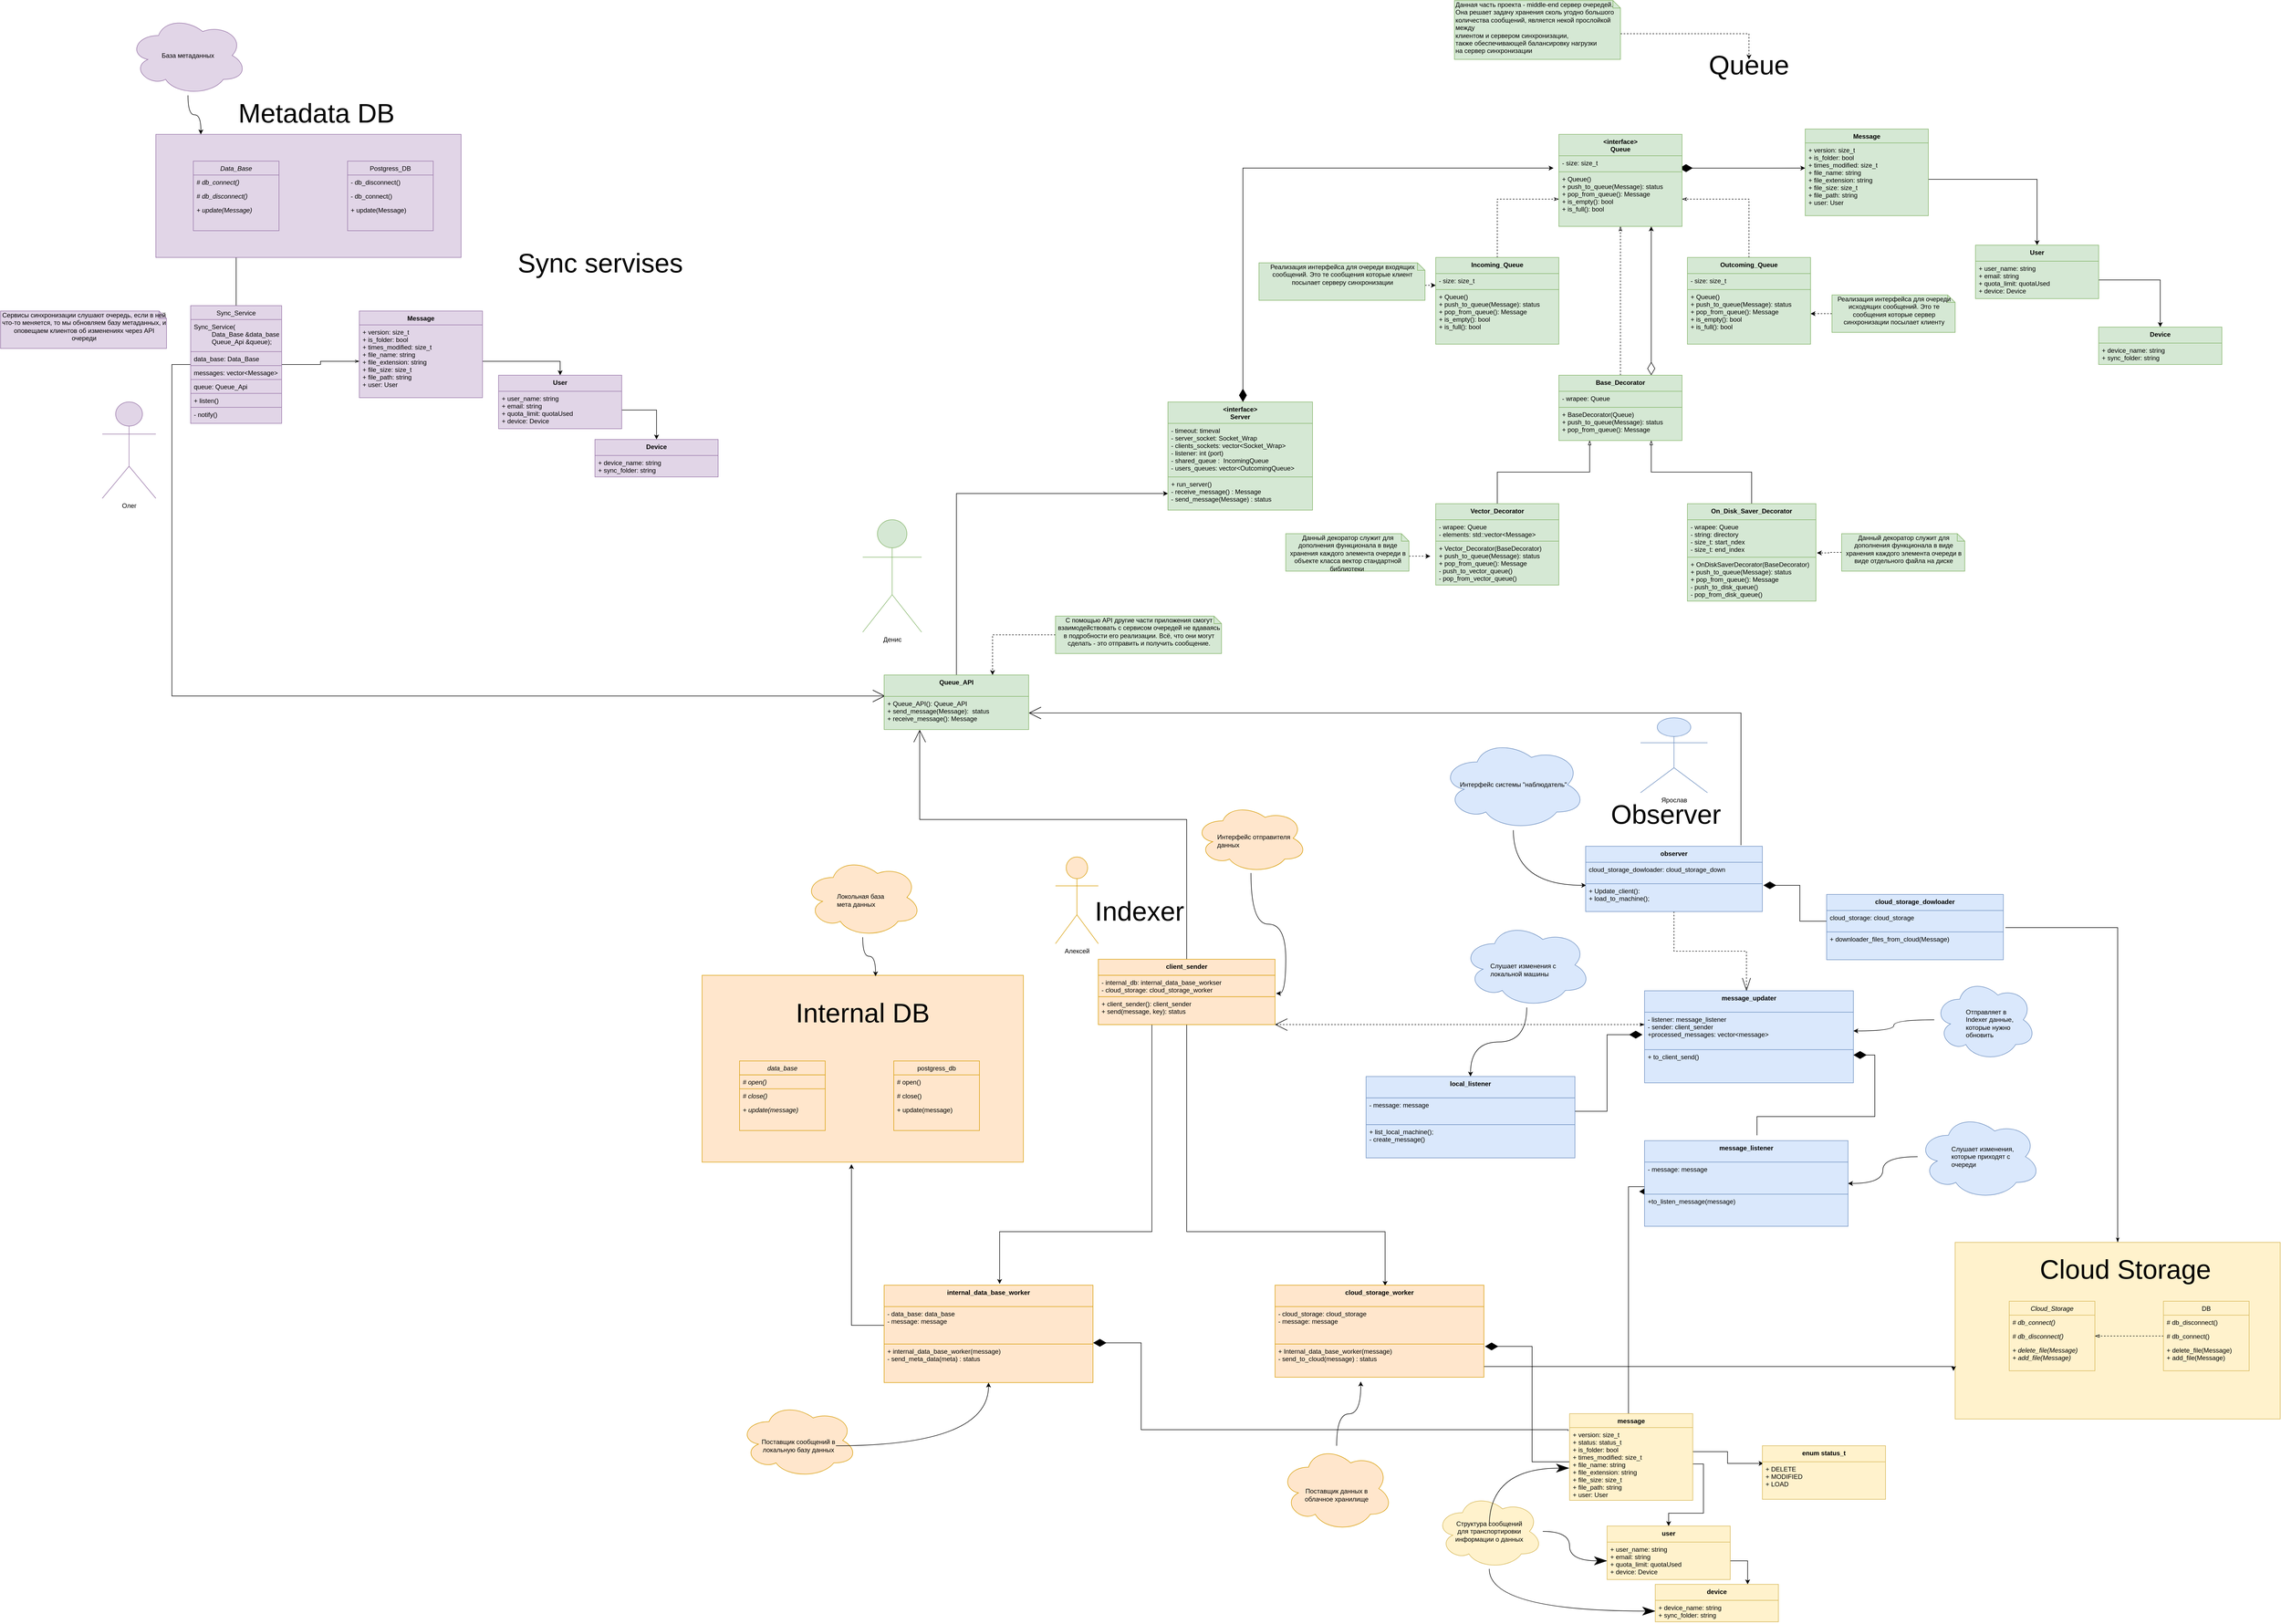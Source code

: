 <mxfile version="13.7.9" type="device"><diagram id="CHPJA5b23cec9RPuQY2J" name="Страница 1"><mxGraphModel dx="925" dy="-2679" grid="1" gridSize="10" guides="1" tooltips="1" connect="1" arrows="1" fold="1" page="1" pageScale="1" pageWidth="4681" pageHeight="3300" math="0" shadow="0"><root><mxCell id="0"/><mxCell id="1" parent="0"/><mxCell id="Jqmh1E53BBFlA2qM1O_S-2" value="" style="endArrow=blockThin;html=1;dashed=1;entryX=1;entryY=0.5;entryDx=0;entryDy=0;exitX=0;exitY=0.5;exitDx=0;exitDy=0;endFill=0;" parent="1" source="Jqmh1E53BBFlA2qM1O_S-26" target="Jqmh1E53BBFlA2qM1O_S-22" edge="1"><mxGeometry width="50" height="50" relative="1" as="geometry"><mxPoint x="1848" y="5650.14" as="sourcePoint"/><mxPoint x="1720" y="5650.14" as="targetPoint"/><Array as="points"/></mxGeometry></mxCell><mxCell id="Jqmh1E53BBFlA2qM1O_S-3" value="" style="rounded=0;whiteSpace=wrap;html=1;fontSize=32;fillColor=#ffe6cc;strokeColor=#d79b00;" parent="1" vertex="1"><mxGeometry x="1490" y="5351.14" width="600" height="349" as="geometry"/></mxCell><mxCell id="Jqmh1E53BBFlA2qM1O_S-4" value="Internal DB" style="text;html=1;strokeColor=none;fillColor=none;align=center;verticalAlign=middle;whiteSpace=wrap;rounded=0;fontSize=50;" parent="1" vertex="1"><mxGeometry x="1610" y="5411.14" width="360" height="20" as="geometry"/></mxCell><mxCell id="Jqmh1E53BBFlA2qM1O_S-5" style="edgeStyle=orthogonalEdgeStyle;rounded=0;orthogonalLoop=1;jettySize=auto;html=1;exitX=1;exitY=0.5;exitDx=0;exitDy=0;entryX=0.5;entryY=0;entryDx=0;entryDy=0;startSize=6;sourcePerimeterSpacing=0;endArrow=classic;endFill=1;endSize=6;targetPerimeterSpacing=0;" parent="1" source="Jqmh1E53BBFlA2qM1O_S-45" target="Jqmh1E53BBFlA2qM1O_S-16" edge="1"><mxGeometry relative="1" as="geometry"/></mxCell><mxCell id="Jqmh1E53BBFlA2qM1O_S-6" style="edgeStyle=orthogonalEdgeStyle;rounded=0;orthogonalLoop=1;jettySize=auto;html=1;exitX=1;exitY=0.5;exitDx=0;exitDy=0;entryX=0.75;entryY=0;entryDx=0;entryDy=0;startSize=6;sourcePerimeterSpacing=0;endArrow=classic;endFill=1;endSize=6;targetPerimeterSpacing=0;" parent="1" source="Jqmh1E53BBFlA2qM1O_S-17" target="Jqmh1E53BBFlA2qM1O_S-18" edge="1"><mxGeometry relative="1" as="geometry"><mxPoint x="3475" y="6478.86" as="targetPoint"/></mxGeometry></mxCell><mxCell id="ZA2HfG1kNV5pnNcwk6if-1" style="edgeStyle=orthogonalEdgeStyle;rounded=0;orthogonalLoop=1;jettySize=auto;html=1;entryX=1.012;entryY=0.8;entryDx=0;entryDy=0;entryPerimeter=0;endArrow=none;endFill=0;startArrow=classicThin;startFill=1;" parent="1" source="Jqmh1E53BBFlA2qM1O_S-7" target="6qZxwDzf3NBTxQYXCkV4-12" edge="1"><mxGeometry relative="1" as="geometry"/></mxCell><mxCell id="Jqmh1E53BBFlA2qM1O_S-7" value="" style="rounded=0;whiteSpace=wrap;html=1;fontSize=32;fillColor=#fff2cc;strokeColor=#d6b656;" parent="1" vertex="1"><mxGeometry x="3830" y="5850" width="607" height="330" as="geometry"/></mxCell><mxCell id="Jqmh1E53BBFlA2qM1O_S-8" value="Cloud Storage" style="text;html=1;strokeColor=none;fillColor=none;align=center;verticalAlign=middle;whiteSpace=wrap;rounded=0;fontSize=50;" parent="1" vertex="1"><mxGeometry x="3968" y="5890.0" width="360" height="20" as="geometry"/></mxCell><mxCell id="Jqmh1E53BBFlA2qM1O_S-9" style="edgeStyle=orthogonalEdgeStyle;rounded=0;orthogonalLoop=1;jettySize=auto;html=1;endArrow=diamondThin;endFill=1;endSize=22;sourcePerimeterSpacing=0;targetPerimeterSpacing=0;entryX=1.005;entryY=1.063;entryDx=0;entryDy=0;entryPerimeter=0;exitX=0;exitY=0.5;exitDx=0;exitDy=0;" parent="1" source="Jqmh1E53BBFlA2qM1O_S-45" target="Jqmh1E53BBFlA2qM1O_S-37" edge="1"><mxGeometry relative="1" as="geometry"><mxPoint x="2806.32" y="5826.74" as="sourcePoint"/><mxPoint x="3040" y="5916" as="targetPoint"/><Array as="points"><mxPoint x="3110" y="6260"/><mxPoint x="3040" y="6260"/><mxPoint x="3040" y="6044"/></Array></mxGeometry></mxCell><mxCell id="Jqmh1E53BBFlA2qM1O_S-10" style="edgeStyle=orthogonalEdgeStyle;rounded=0;orthogonalLoop=1;jettySize=auto;html=1;entryX=0.553;entryY=-0.013;entryDx=0;entryDy=0;entryPerimeter=0;" parent="1" source="Jqmh1E53BBFlA2qM1O_S-40" target="Jqmh1E53BBFlA2qM1O_S-46" edge="1"><mxGeometry relative="1" as="geometry"><mxPoint x="2395" y="5710" as="targetPoint"/><Array as="points"><mxPoint x="2330" y="5830"/><mxPoint x="2046" y="5830"/></Array></mxGeometry></mxCell><mxCell id="Jqmh1E53BBFlA2qM1O_S-11" value="" style="endArrow=blockThin;html=1;dashed=1;entryX=1;entryY=0.5;entryDx=0;entryDy=0;exitX=0;exitY=0.5;exitDx=0;exitDy=0;endFill=0;" parent="1" source="Jqmh1E53BBFlA2qM1O_S-34" target="Jqmh1E53BBFlA2qM1O_S-30" edge="1"><mxGeometry width="50" height="50" relative="1" as="geometry"><mxPoint x="4219" y="6099.0" as="sourcePoint"/><mxPoint x="4091" y="6099.0" as="targetPoint"/><Array as="points"/></mxGeometry></mxCell><mxCell id="Jqmh1E53BBFlA2qM1O_S-15" value="&amp;nbsp;Indexer" style="text;html=1;strokeColor=none;fillColor=none;align=center;verticalAlign=middle;whiteSpace=wrap;rounded=0;fontSize=50;" parent="1" vertex="1"><mxGeometry x="2120" y="5221" width="360" height="20" as="geometry"/></mxCell><mxCell id="qQNmS0GelcjFec6OoQzC-124" style="edgeStyle=elbowEdgeStyle;rounded=0;orthogonalLoop=1;jettySize=auto;html=1;startArrow=none;startFill=0;startSize=6;endArrow=open;endFill=0;endSize=21;strokeWidth=1;elbow=vertical;entryX=0.246;entryY=1.008;entryDx=0;entryDy=0;entryPerimeter=0;" parent="1" source="Jqmh1E53BBFlA2qM1O_S-40" target="qQNmS0GelcjFec6OoQzC-82" edge="1"><mxGeometry relative="1" as="geometry"><mxPoint x="2990" y="3360" as="targetPoint"/><Array as="points"><mxPoint x="2050" y="5060"/><mxPoint x="1680" y="4920"/><mxPoint x="2040" y="5130"/><mxPoint x="1250" y="4460"/></Array></mxGeometry></mxCell><mxCell id="Jqmh1E53BBFlA2qM1O_S-50" style="edgeStyle=orthogonalEdgeStyle;rounded=0;orthogonalLoop=1;jettySize=auto;html=1;endArrow=diamondThin;endFill=1;endSize=22;sourcePerimeterSpacing=0;targetPerimeterSpacing=0;entryX=1.001;entryY=-0.032;entryDx=0;entryDy=0;entryPerimeter=0;exitX=-0.012;exitY=0.047;exitDx=0;exitDy=0;exitPerimeter=0;" parent="1" source="Jqmh1E53BBFlA2qM1O_S-45" target="Jqmh1E53BBFlA2qM1O_S-49" edge="1"><mxGeometry relative="1" as="geometry"><mxPoint x="3090" y="6591" as="sourcePoint"/><mxPoint x="2881.95" y="5884.41" as="targetPoint"/><Array as="points"><mxPoint x="3107" y="6200"/><mxPoint x="2310" y="6200"/><mxPoint x="2310" y="6038"/></Array></mxGeometry></mxCell><mxCell id="Jqmh1E53BBFlA2qM1O_S-51" style="edgeStyle=orthogonalEdgeStyle;rounded=0;orthogonalLoop=1;jettySize=auto;html=1;entryX=0.527;entryY=0.007;entryDx=0;entryDy=0;entryPerimeter=0;" parent="1" source="Jqmh1E53BBFlA2qM1O_S-43" target="Jqmh1E53BBFlA2qM1O_S-36" edge="1"><mxGeometry relative="1" as="geometry"><Array as="points"><mxPoint x="2395" y="5830"/><mxPoint x="2766" y="5830"/></Array></mxGeometry></mxCell><mxCell id="To6yh5VjCBtisTZLPf_E-26" value="Observer" style="text;html=1;strokeColor=none;fillColor=none;align=center;verticalAlign=middle;whiteSpace=wrap;rounded=0;fontSize=50;" parent="1" vertex="1"><mxGeometry x="3110" y="5040" width="360" height="20" as="geometry"/></mxCell><mxCell id="qQNmS0GelcjFec6OoQzC-39" style="edgeStyle=elbowEdgeStyle;rounded=0;orthogonalLoop=1;jettySize=auto;html=1;dashed=1;startArrow=classicThin;startFill=1;startSize=6;endArrow=open;endFill=0;endSize=21;strokeWidth=1;" parent="1" source="To6yh5VjCBtisTZLPf_E-41" target="Jqmh1E53BBFlA2qM1O_S-43" edge="1"><mxGeometry relative="1" as="geometry"><Array as="points"><mxPoint x="3250" y="5440"/></Array></mxGeometry></mxCell><mxCell id="To6yh5VjCBtisTZLPf_E-45" style="edgeStyle=orthogonalEdgeStyle;rounded=0;orthogonalLoop=1;jettySize=auto;html=1;entryX=0.5;entryY=0;entryDx=0;entryDy=0;startArrow=diamondThin;startFill=1;startSize=22;endArrow=none;endFill=0;endSize=22;strokeWidth=1;" parent="1" target="Jqmh1E53BBFlA2qM1O_S-44" edge="1"><mxGeometry relative="1" as="geometry"><Array as="points"><mxPoint x="3250" y="5755"/><mxPoint x="3250" y="5746"/><mxPoint x="3220" y="5746"/><mxPoint x="3220" y="6170"/></Array><mxPoint x="3375" y="5930.0" as="targetPoint"/><mxPoint x="3240" y="5755" as="sourcePoint"/></mxGeometry></mxCell><mxCell id="To6yh5VjCBtisTZLPf_E-46" style="edgeStyle=orthogonalEdgeStyle;rounded=0;orthogonalLoop=1;jettySize=auto;html=1;startArrow=diamondThin;startFill=1;startSize=22;endArrow=none;endFill=0;endSize=22;strokeWidth=1;" parent="1" source="To6yh5VjCBtisTZLPf_E-44" edge="1"><mxGeometry relative="1" as="geometry"><mxPoint x="3460" y="5650" as="targetPoint"/><Array as="points"><mxPoint x="3680" y="5500"/><mxPoint x="3680" y="5615"/><mxPoint x="3460" y="5615"/></Array></mxGeometry></mxCell><mxCell id="To6yh5VjCBtisTZLPf_E-53" style="edgeStyle=elbowEdgeStyle;rounded=0;orthogonalLoop=1;jettySize=auto;html=1;startArrow=none;startFill=0;startSize=22;endArrow=openThin;endFill=0;endSize=22;strokeWidth=1;elbow=vertical;entryX=0.488;entryY=0.001;entryDx=0;entryDy=0;entryPerimeter=0;dashed=1;" parent="1" source="To6yh5VjCBtisTZLPf_E-52" target="To6yh5VjCBtisTZLPf_E-41" edge="1"><mxGeometry relative="1" as="geometry"><mxPoint x="3440" y="5370" as="targetPoint"/></mxGeometry></mxCell><mxCell id="6qZxwDzf3NBTxQYXCkV4-3" style="edgeStyle=orthogonalEdgeStyle;rounded=0;orthogonalLoop=1;jettySize=auto;html=1;exitX=0.996;exitY=0.331;exitDx=0;exitDy=0;exitPerimeter=0;entryX=0.009;entryY=0.043;entryDx=0;entryDy=0;entryPerimeter=0;" parent="1" source="Jqmh1E53BBFlA2qM1O_S-45" target="6qZxwDzf3NBTxQYXCkV4-2" edge="1"><mxGeometry relative="1" as="geometry"><mxPoint x="3410" y="6264" as="targetPoint"/></mxGeometry></mxCell><mxCell id="6qZxwDzf3NBTxQYXCkV4-8" style="edgeStyle=orthogonalEdgeStyle;rounded=0;orthogonalLoop=1;jettySize=auto;html=1;startArrow=none;startFill=0;startSize=22;endArrow=diamondThin;endFill=1;endSize=22;strokeWidth=1;exitX=1;exitY=0.5;exitDx=0;exitDy=0;entryX=-0.01;entryY=0.6;entryDx=0;entryDy=0;entryPerimeter=0;" parent="1" source="6qZxwDzf3NBTxQYXCkV4-5" target="To6yh5VjCBtisTZLPf_E-42" edge="1"><mxGeometry relative="1" as="geometry"><Array as="points"><mxPoint x="3180" y="5605"/><mxPoint x="3180" y="5462"/></Array><mxPoint x="3261.17" y="5755.7" as="sourcePoint"/><mxPoint x="3220" y="5460" as="targetPoint"/></mxGeometry></mxCell><mxCell id="6qZxwDzf3NBTxQYXCkV4-15" style="edgeStyle=orthogonalEdgeStyle;rounded=0;orthogonalLoop=1;jettySize=auto;html=1;entryX=-0.005;entryY=0.728;entryDx=0;entryDy=0;entryPerimeter=0;startArrow=none;startFill=0;endArrow=classic;endFill=1;" parent="1" source="Jqmh1E53BBFlA2qM1O_S-39" target="Jqmh1E53BBFlA2qM1O_S-7" edge="1"><mxGeometry relative="1" as="geometry"><Array as="points"><mxPoint x="3200" y="6082"/><mxPoint x="3200" y="6082"/></Array></mxGeometry></mxCell><mxCell id="6qZxwDzf3NBTxQYXCkV4-16" style="edgeStyle=orthogonalEdgeStyle;rounded=0;orthogonalLoop=1;jettySize=auto;html=1;entryX=0.465;entryY=1.011;entryDx=0;entryDy=0;entryPerimeter=0;startArrow=none;startFill=0;endArrow=classic;endFill=1;" parent="1" source="Jqmh1E53BBFlA2qM1O_S-47" target="Jqmh1E53BBFlA2qM1O_S-3" edge="1"><mxGeometry relative="1" as="geometry"/></mxCell><mxCell id="ZA2HfG1kNV5pnNcwk6if-2" style="edgeStyle=orthogonalEdgeStyle;rounded=0;orthogonalLoop=1;jettySize=auto;html=1;entryX=1.006;entryY=1.075;entryDx=0;entryDy=0;entryPerimeter=0;startArrow=none;startFill=0;endArrow=diamondThin;endFill=1;strokeWidth=1;jumpSize=6;endSize=21;" parent="1" source="6qZxwDzf3NBTxQYXCkV4-12" target="To6yh5VjCBtisTZLPf_E-50" edge="1"><mxGeometry relative="1" as="geometry"/></mxCell><mxCell id="qQNmS0GelcjFec6OoQzC-5" style="edgeStyle=orthogonalEdgeStyle;rounded=0;orthogonalLoop=1;jettySize=auto;html=1;entryX=0.003;entryY=1.075;entryDx=0;entryDy=0;entryPerimeter=0;curved=1;" parent="1" source="qQNmS0GelcjFec6OoQzC-1" target="To6yh5VjCBtisTZLPf_E-50" edge="1"><mxGeometry relative="1" as="geometry"><mxPoint x="3020" y="5130" as="sourcePoint"/></mxGeometry></mxCell><mxCell id="qQNmS0GelcjFec6OoQzC-1" value="Интерфейс системы &quot;наблюдатель&quot;" style="ellipse;shape=cloud;whiteSpace=wrap;html=1;fillColor=#dae8fc;strokeColor=#6c8ebf;" parent="1" vertex="1"><mxGeometry x="2870" y="4910" width="270" height="170" as="geometry"/></mxCell><mxCell id="qQNmS0GelcjFec6OoQzC-8" style="edgeStyle=orthogonalEdgeStyle;curved=1;rounded=0;orthogonalLoop=1;jettySize=auto;html=1;" parent="1" source="qQNmS0GelcjFec6OoQzC-6" target="6qZxwDzf3NBTxQYXCkV4-4" edge="1"><mxGeometry relative="1" as="geometry"/></mxCell><mxCell id="qQNmS0GelcjFec6OoQzC-6" value="&lt;div align=&quot;center&quot;&gt;&lt;br&gt;&lt;/div&gt;" style="ellipse;shape=cloud;whiteSpace=wrap;html=1;fillColor=#dae8fc;strokeColor=#6c8ebf;" parent="1" vertex="1"><mxGeometry x="2910" y="5252.28" width="240" height="158.86" as="geometry"/></mxCell><mxCell id="qQNmS0GelcjFec6OoQzC-7" value="&lt;div align=&quot;left&quot;&gt;Слушает изменения с локальной машины&lt;/div&gt;" style="text;html=1;strokeColor=none;fillColor=none;align=left;verticalAlign=middle;whiteSpace=wrap;rounded=0;" parent="1" vertex="1"><mxGeometry x="2960" y="5331.14" width="180" height="20" as="geometry"/></mxCell><mxCell id="qQNmS0GelcjFec6OoQzC-12" style="edgeStyle=orthogonalEdgeStyle;curved=1;rounded=0;orthogonalLoop=1;jettySize=auto;html=1;entryX=1;entryY=0.5;entryDx=0;entryDy=0;" parent="1" source="qQNmS0GelcjFec6OoQzC-9" target="To6yh5VjCBtisTZLPf_E-37" edge="1"><mxGeometry relative="1" as="geometry"/></mxCell><mxCell id="qQNmS0GelcjFec6OoQzC-9" value="" style="ellipse;shape=cloud;whiteSpace=wrap;html=1;fillColor=#dae8fc;strokeColor=#6c8ebf;" parent="1" vertex="1"><mxGeometry x="3760" y="5610" width="230" height="160" as="geometry"/></mxCell><mxCell id="qQNmS0GelcjFec6OoQzC-10" value="&lt;div align=&quot;left&quot;&gt;Слушает изменения, которые приходят с очереди&lt;/div&gt;" style="text;html=1;strokeColor=none;fillColor=none;align=left;verticalAlign=middle;whiteSpace=wrap;rounded=0;" parent="1" vertex="1"><mxGeometry x="3821" y="5680" width="160" height="20" as="geometry"/></mxCell><mxCell id="qQNmS0GelcjFec6OoQzC-17" style="edgeStyle=orthogonalEdgeStyle;curved=1;rounded=0;orthogonalLoop=1;jettySize=auto;html=1;entryX=1;entryY=0.5;entryDx=0;entryDy=0;" parent="1" source="qQNmS0GelcjFec6OoQzC-13" target="To6yh5VjCBtisTZLPf_E-42" edge="1"><mxGeometry relative="1" as="geometry"/></mxCell><mxCell id="qQNmS0GelcjFec6OoQzC-13" value="" style="ellipse;shape=cloud;whiteSpace=wrap;html=1;fillColor=#dae8fc;strokeColor=#6c8ebf;" parent="1" vertex="1"><mxGeometry x="3791" y="5357.28" width="190" height="153.86" as="geometry"/></mxCell><mxCell id="qQNmS0GelcjFec6OoQzC-16" value="&lt;div align=&quot;left&quot;&gt;Отправляет в Indexer данные, которые нужно обновить&lt;/div&gt;" style="text;html=1;strokeColor=none;fillColor=none;align=left;verticalAlign=middle;whiteSpace=wrap;rounded=0;" parent="1" vertex="1"><mxGeometry x="3848" y="5431.14" width="120" height="20" as="geometry"/></mxCell><mxCell id="qQNmS0GelcjFec6OoQzC-18" value="Ярослав" style="shape=umlActor;verticalLabelPosition=bottom;verticalAlign=top;html=1;outlineConnect=0;fillColor=#dae8fc;strokeColor=#6c8ebf;" parent="1" vertex="1"><mxGeometry x="3242.5" y="4870" width="125" height="140" as="geometry"/></mxCell><mxCell id="qQNmS0GelcjFec6OoQzC-24" style="edgeStyle=orthogonalEdgeStyle;curved=1;rounded=0;orthogonalLoop=1;jettySize=auto;html=1;entryX=0.54;entryY=0.005;entryDx=0;entryDy=0;entryPerimeter=0;" parent="1" source="qQNmS0GelcjFec6OoQzC-20" target="Jqmh1E53BBFlA2qM1O_S-3" edge="1"><mxGeometry relative="1" as="geometry"/></mxCell><mxCell id="qQNmS0GelcjFec6OoQzC-20" value="" style="ellipse;shape=cloud;whiteSpace=wrap;html=1;fillColor=#ffe6cc;strokeColor=#d79b00;" parent="1" vertex="1"><mxGeometry x="1680" y="5131" width="220" height="149" as="geometry"/></mxCell><mxCell id="qQNmS0GelcjFec6OoQzC-21" value="Алексей" style="shape=umlActor;verticalLabelPosition=bottom;verticalAlign=top;html=1;outlineConnect=0;fillColor=#ffe6cc;strokeColor=#d79b00;" parent="1" vertex="1"><mxGeometry x="2150" y="5130" width="80" height="162" as="geometry"/></mxCell><mxCell id="qQNmS0GelcjFec6OoQzC-23" value="&lt;div align=&quot;left&quot;&gt;Локольная база мета данных&lt;br&gt;&lt;/div&gt;" style="text;html=1;strokeColor=none;fillColor=none;align=left;verticalAlign=middle;whiteSpace=wrap;rounded=0;" parent="1" vertex="1"><mxGeometry x="1740" y="5201" width="112" height="20" as="geometry"/></mxCell><mxCell id="qQNmS0GelcjFec6OoQzC-25" value="" style="ellipse;shape=cloud;whiteSpace=wrap;html=1;fillColor=#ffe6cc;strokeColor=#d79b00;" parent="1" vertex="1"><mxGeometry x="1560" y="6150" width="220" height="140" as="geometry"/></mxCell><mxCell id="qQNmS0GelcjFec6OoQzC-27" style="edgeStyle=orthogonalEdgeStyle;curved=1;rounded=0;orthogonalLoop=1;jettySize=auto;html=1;entryX=0.5;entryY=1;entryDx=0;entryDy=0;" parent="1" source="qQNmS0GelcjFec6OoQzC-26" target="Jqmh1E53BBFlA2qM1O_S-46" edge="1"><mxGeometry relative="1" as="geometry"/></mxCell><mxCell id="qQNmS0GelcjFec6OoQzC-26" value="Поставщик сообщений в локальную базу данных" style="text;html=1;strokeColor=none;fillColor=none;align=center;verticalAlign=middle;whiteSpace=wrap;rounded=0;" parent="1" vertex="1"><mxGeometry x="1600" y="6220" width="140" height="20" as="geometry"/></mxCell><mxCell id="qQNmS0GelcjFec6OoQzC-30" style="edgeStyle=orthogonalEdgeStyle;curved=1;rounded=0;orthogonalLoop=1;jettySize=auto;html=1;" parent="1" source="qQNmS0GelcjFec6OoQzC-28" edge="1"><mxGeometry relative="1" as="geometry"><mxPoint x="2720" y="6110" as="targetPoint"/></mxGeometry></mxCell><mxCell id="qQNmS0GelcjFec6OoQzC-28" value="" style="ellipse;shape=cloud;whiteSpace=wrap;html=1;fillColor=#ffe6cc;strokeColor=#d79b00;" parent="1" vertex="1"><mxGeometry x="2570" y="6230" width="210" height="160" as="geometry"/></mxCell><mxCell id="qQNmS0GelcjFec6OoQzC-29" value="Поставщик данных в облачное хранилище" style="text;html=1;strokeColor=none;fillColor=none;align=center;verticalAlign=middle;whiteSpace=wrap;rounded=0;" parent="1" vertex="1"><mxGeometry x="2610" y="6312" width="130" height="20" as="geometry"/></mxCell><mxCell id="qQNmS0GelcjFec6OoQzC-34" style="edgeStyle=orthogonalEdgeStyle;curved=1;rounded=0;orthogonalLoop=1;jettySize=auto;html=1;entryX=1.006;entryY=0.846;entryDx=0;entryDy=0;entryPerimeter=0;" parent="1" source="qQNmS0GelcjFec6OoQzC-31" target="Jqmh1E53BBFlA2qM1O_S-41" edge="1"><mxGeometry relative="1" as="geometry"/></mxCell><mxCell id="qQNmS0GelcjFec6OoQzC-31" value="" style="ellipse;shape=cloud;whiteSpace=wrap;html=1;fillColor=#ffe6cc;strokeColor=#d79b00;" parent="1" vertex="1"><mxGeometry x="2410" y="5030" width="210" height="130" as="geometry"/></mxCell><mxCell id="qQNmS0GelcjFec6OoQzC-32" value="&lt;div align=&quot;left&quot;&gt;Интерфейс отправителя данных&lt;/div&gt;" style="text;html=1;strokeColor=none;fillColor=none;align=left;verticalAlign=middle;whiteSpace=wrap;rounded=0;" parent="1" vertex="1"><mxGeometry x="2450" y="5090" width="140" height="20" as="geometry"/></mxCell><mxCell id="qQNmS0GelcjFec6OoQzC-57" style="edgeStyle=orthogonalEdgeStyle;rounded=0;orthogonalLoop=1;jettySize=auto;html=1;entryX=0;entryY=0.5;entryDx=0;entryDy=0;startArrow=none;startFill=0;startSize=6;endArrow=classicThin;endFill=1;endSize=21;strokeWidth=1;curved=1;" parent="1" source="qQNmS0GelcjFec6OoQzC-55" target="Jqmh1E53BBFlA2qM1O_S-17" edge="1"><mxGeometry relative="1" as="geometry"/></mxCell><mxCell id="qQNmS0GelcjFec6OoQzC-59" style="edgeStyle=orthogonalEdgeStyle;curved=1;rounded=0;orthogonalLoop=1;jettySize=auto;html=1;startArrow=none;startFill=0;startSize=6;endArrow=classicThin;endFill=1;endSize=21;strokeWidth=1;" parent="1" source="qQNmS0GelcjFec6OoQzC-55" target="Jqmh1E53BBFlA2qM1O_S-19" edge="1"><mxGeometry relative="1" as="geometry"/></mxCell><mxCell id="qQNmS0GelcjFec6OoQzC-55" value="" style="ellipse;shape=cloud;whiteSpace=wrap;html=1;fillColor=#fff2cc;strokeColor=#d6b656;" parent="1" vertex="1"><mxGeometry x="2860" y="6320" width="200" height="140" as="geometry"/></mxCell><mxCell id="qQNmS0GelcjFec6OoQzC-58" style="edgeStyle=orthogonalEdgeStyle;curved=1;rounded=0;orthogonalLoop=1;jettySize=auto;html=1;entryX=-0.004;entryY=0.557;entryDx=0;entryDy=0;entryPerimeter=0;startArrow=none;startFill=0;startSize=6;endArrow=classicThin;endFill=1;endSize=21;strokeWidth=1;" parent="1" source="qQNmS0GelcjFec6OoQzC-56" target="Jqmh1E53BBFlA2qM1O_S-45" edge="1"><mxGeometry relative="1" as="geometry"/></mxCell><mxCell id="qQNmS0GelcjFec6OoQzC-56" value="Структура сообщений для транспортировки информации о данных" style="text;html=1;strokeColor=none;fillColor=none;align=center;verticalAlign=middle;whiteSpace=wrap;rounded=0;" parent="1" vertex="1"><mxGeometry x="2890" y="6380" width="140" height="20" as="geometry"/></mxCell><mxCell id="qQNmS0GelcjFec6OoQzC-66" style="edgeStyle=orthogonalEdgeStyle;rounded=0;orthogonalLoop=1;jettySize=auto;html=1;endArrow=diamondThin;endFill=1;endSize=22;sourcePerimeterSpacing=0;targetPerimeterSpacing=0;startArrow=classic;startFill=1;exitX=0;exitY=0.346;exitDx=0;exitDy=0;exitPerimeter=0;" parent="1" source="qQNmS0GelcjFec6OoQzC-71" edge="1"><mxGeometry relative="1" as="geometry"><mxPoint x="3520" y="3843" as="sourcePoint"/><mxPoint x="3340" y="3843" as="targetPoint"/><Array as="points"><mxPoint x="3330" y="3843"/><mxPoint x="3330" y="3843"/></Array></mxGeometry></mxCell><mxCell id="qQNmS0GelcjFec6OoQzC-67" style="edgeStyle=orthogonalEdgeStyle;rounded=0;orthogonalLoop=1;jettySize=auto;html=1;exitX=0;exitY=0.5;exitDx=0;exitDy=0;sourcePerimeterSpacing=0;endArrow=diamondThin;endFill=1;endSize=22;targetPerimeterSpacing=0;startSize=6;startArrow=classic;startFill=1;" parent="1" edge="1"><mxGeometry relative="1" as="geometry"><mxPoint x="2500" y="4280" as="targetPoint"/><mxPoint x="3080" y="3843" as="sourcePoint"/><Array as="points"><mxPoint x="2500" y="3843"/><mxPoint x="2500" y="4280"/></Array></mxGeometry></mxCell><mxCell id="qQNmS0GelcjFec6OoQzC-68" style="edgeStyle=orthogonalEdgeStyle;rounded=0;orthogonalLoop=1;jettySize=auto;html=1;exitX=1;exitY=0.5;exitDx=0;exitDy=0;entryX=0.5;entryY=0;entryDx=0;entryDy=0;startSize=6;sourcePerimeterSpacing=0;endArrow=classic;endFill=1;endSize=6;targetPerimeterSpacing=0;" parent="1" source="qQNmS0GelcjFec6OoQzC-71" target="qQNmS0GelcjFec6OoQzC-73" edge="1"><mxGeometry relative="1" as="geometry"/></mxCell><mxCell id="qQNmS0GelcjFec6OoQzC-69" style="edgeStyle=orthogonalEdgeStyle;rounded=0;orthogonalLoop=1;jettySize=auto;html=1;exitX=1;exitY=0.5;exitDx=0;exitDy=0;entryX=0.5;entryY=0;entryDx=0;entryDy=0;startSize=6;sourcePerimeterSpacing=0;endArrow=classic;endFill=1;endSize=6;targetPerimeterSpacing=0;" parent="1" source="qQNmS0GelcjFec6OoQzC-74" target="qQNmS0GelcjFec6OoQzC-76" edge="1"><mxGeometry relative="1" as="geometry"/></mxCell><mxCell id="qQNmS0GelcjFec6OoQzC-79" style="edgeStyle=orthogonalEdgeStyle;rounded=0;orthogonalLoop=1;jettySize=auto;html=1;exitX=0.5;exitY=0;exitDx=0;exitDy=0;entryX=0;entryY=0.5;entryDx=0;entryDy=0;startSize=6;sourcePerimeterSpacing=0;endArrow=classic;endFill=1;endSize=6;targetPerimeterSpacing=0;" parent="1" source="qQNmS0GelcjFec6OoQzC-80" target="qQNmS0GelcjFec6OoQzC-65" edge="1"><mxGeometry relative="1" as="geometry"/></mxCell><mxCell id="qQNmS0GelcjFec6OoQzC-88" style="edgeStyle=orthogonalEdgeStyle;rounded=0;orthogonalLoop=1;jettySize=auto;html=1;exitX=0.5;exitY=0;exitDx=0;exitDy=0;entryX=0;entryY=0.5;entryDx=0;entryDy=0;dashed=1;endArrow=classicThin;endFill=0;" parent="1" source="qQNmS0GelcjFec6OoQzC-89" target="qQNmS0GelcjFec6OoQzC-87" edge="1"><mxGeometry relative="1" as="geometry"/></mxCell><mxCell id="qQNmS0GelcjFec6OoQzC-93" style="edgeStyle=orthogonalEdgeStyle;rounded=0;orthogonalLoop=1;jettySize=auto;html=1;exitX=0.5;exitY=0;exitDx=0;exitDy=0;entryX=1;entryY=0.5;entryDx=0;entryDy=0;dashed=1;endArrow=classicThin;endFill=0;" parent="1" source="qQNmS0GelcjFec6OoQzC-94" target="qQNmS0GelcjFec6OoQzC-87" edge="1"><mxGeometry relative="1" as="geometry"/></mxCell><mxCell id="qQNmS0GelcjFec6OoQzC-98" style="edgeStyle=orthogonalEdgeStyle;rounded=0;orthogonalLoop=1;jettySize=auto;html=1;exitX=0.5;exitY=0;exitDx=0;exitDy=0;entryX=0.5;entryY=1;entryDx=0;entryDy=0;dashed=1;endArrow=classicThin;endFill=0;" parent="1" source="qQNmS0GelcjFec6OoQzC-102" target="qQNmS0GelcjFec6OoQzC-84" edge="1"><mxGeometry relative="1" as="geometry"/></mxCell><mxCell id="qQNmS0GelcjFec6OoQzC-99" style="edgeStyle=orthogonalEdgeStyle;rounded=0;orthogonalLoop=1;jettySize=auto;html=1;exitX=0.75;exitY=0;exitDx=0;exitDy=0;endArrow=classic;endFill=1;startArrow=diamondThin;startFill=0;startSize=22;entryX=0.75;entryY=1;entryDx=0;entryDy=0;" parent="1" source="qQNmS0GelcjFec6OoQzC-102" target="qQNmS0GelcjFec6OoQzC-84" edge="1"><mxGeometry relative="1" as="geometry"><mxPoint x="3262.5" y="3980" as="targetPoint"/></mxGeometry></mxCell><mxCell id="qQNmS0GelcjFec6OoQzC-100" style="edgeStyle=orthogonalEdgeStyle;rounded=0;orthogonalLoop=1;jettySize=auto;html=1;exitX=0.75;exitY=1;exitDx=0;exitDy=0;entryX=0.5;entryY=0;entryDx=0;entryDy=0;startArrow=blockThin;startFill=0;startSize=6;endArrow=none;endFill=0;" parent="1" source="qQNmS0GelcjFec6OoQzC-102" target="qQNmS0GelcjFec6OoQzC-110" edge="1"><mxGeometry relative="1" as="geometry"/></mxCell><mxCell id="qQNmS0GelcjFec6OoQzC-101" style="edgeStyle=orthogonalEdgeStyle;rounded=0;orthogonalLoop=1;jettySize=auto;html=1;exitX=0.25;exitY=1;exitDx=0;exitDy=0;entryX=0.5;entryY=0;entryDx=0;entryDy=0;startArrow=blockThin;startFill=0;startSize=6;endArrow=none;endFill=0;" parent="1" source="qQNmS0GelcjFec6OoQzC-102" target="qQNmS0GelcjFec6OoQzC-106" edge="1"><mxGeometry relative="1" as="geometry"/></mxCell><mxCell id="A6dnjCtue2bg8SOeQDEr-7" style="edgeStyle=orthogonalEdgeStyle;rounded=0;orthogonalLoop=1;jettySize=auto;html=1;exitX=0;exitY=0.5;exitDx=0;exitDy=0;exitPerimeter=0;entryX=0.75;entryY=0;entryDx=0;entryDy=0;dashed=1;" parent="1" source="qQNmS0GelcjFec6OoQzC-114" target="qQNmS0GelcjFec6OoQzC-80" edge="1"><mxGeometry relative="1" as="geometry"/></mxCell><mxCell id="qQNmS0GelcjFec6OoQzC-114" value="&lt;div style=&quot;text-align: center&quot;&gt;С помощью API другие части приложения смогут взаимодействовать с сервисом очередей не вдаваясь в подробности его реализации. Всё, что они могут сделать - это отправить и получить сообщение.&lt;/div&gt;" style="shape=note;whiteSpace=wrap;html=1;size=14;verticalAlign=top;align=left;spacingTop=-6;fillColor=#d5e8d4;strokeColor=#82b366;" parent="1" vertex="1"><mxGeometry x="2150" y="4680" width="310" height="70" as="geometry"/></mxCell><mxCell id="A6dnjCtue2bg8SOeQDEr-1" style="edgeStyle=orthogonalEdgeStyle;rounded=0;orthogonalLoop=1;jettySize=auto;html=1;exitX=0;exitY=0;exitDx=310;exitDy=42;exitPerimeter=0;dashed=1;" parent="1" source="qQNmS0GelcjFec6OoQzC-115" edge="1"><mxGeometry relative="1" as="geometry"><mxPoint x="2860" y="4062" as="targetPoint"/></mxGeometry></mxCell><mxCell id="qQNmS0GelcjFec6OoQzC-115" value="&lt;div style=&quot;text-align: center&quot;&gt;Реализация интерфейса для очереди входящих сообщений. Это те сообщения которые клиент посылает серверу синхронизации&lt;/div&gt;" style="shape=note;whiteSpace=wrap;html=1;size=14;verticalAlign=top;align=left;spacingTop=-6;fillColor=#d5e8d4;strokeColor=#82b366;" parent="1" vertex="1"><mxGeometry x="2530" y="4020" width="310" height="70" as="geometry"/></mxCell><mxCell id="A6dnjCtue2bg8SOeQDEr-2" style="edgeStyle=orthogonalEdgeStyle;rounded=0;orthogonalLoop=1;jettySize=auto;html=1;exitX=0;exitY=0.5;exitDx=0;exitDy=0;exitPerimeter=0;entryX=1;entryY=0.442;entryDx=0;entryDy=0;entryPerimeter=0;dashed=1;" parent="1" source="qQNmS0GelcjFec6OoQzC-116" target="qQNmS0GelcjFec6OoQzC-97" edge="1"><mxGeometry relative="1" as="geometry"/></mxCell><mxCell id="qQNmS0GelcjFec6OoQzC-116" value="&lt;div style=&quot;text-align: center&quot;&gt;Реализация интерфейса для очереди исходящих сообщений. Это те сообщения которые сервер синхронизации посылает клиенту&lt;/div&gt;" style="shape=note;whiteSpace=wrap;html=1;size=14;verticalAlign=top;align=left;spacingTop=-6;fillColor=#d5e8d4;strokeColor=#82b366;" parent="1" vertex="1"><mxGeometry x="3600" y="4080" width="230" height="70" as="geometry"/></mxCell><mxCell id="qQNmS0GelcjFec6OoQzC-122" style="edgeStyle=orthogonalEdgeStyle;rounded=0;orthogonalLoop=1;jettySize=auto;html=1;entryX=0.879;entryY=-0.016;entryDx=0;entryDy=0;entryPerimeter=0;startArrow=open;startFill=0;startSize=21;endArrow=none;endFill=0;endSize=21;strokeWidth=1;" parent="1" source="qQNmS0GelcjFec6OoQzC-82" target="To6yh5VjCBtisTZLPf_E-49" edge="1"><mxGeometry relative="1" as="geometry"/></mxCell><mxCell id="qQNmS0GelcjFec6OoQzC-133" value="Денис" style="shape=umlActor;verticalLabelPosition=bottom;verticalAlign=top;html=1;outlineConnect=0;fillColor=#d5e8d4;strokeColor=#82b366;" parent="1" vertex="1"><mxGeometry x="1790" y="4500" width="110" height="210" as="geometry"/></mxCell><mxCell id="qQNmS0GelcjFec6OoQzC-321" value="" style="endArrow=blockThin;html=1;dashed=1;entryX=1;entryY=0.5;entryDx=0;entryDy=0;exitX=0;exitY=0.5;exitDx=0;exitDy=0;endFill=0;" parent="1" source="qQNmS0GelcjFec6OoQzC-350" target="qQNmS0GelcjFec6OoQzC-346" edge="1"><mxGeometry width="50" height="50" relative="1" as="geometry"><mxPoint x="828" y="3969" as="sourcePoint"/><mxPoint x="700" y="3969" as="targetPoint"/><Array as="points"/></mxGeometry></mxCell><mxCell id="qQNmS0GelcjFec6OoQzC-322" value="" style="endArrow=openThin;html=1;endFill=0;entryX=0.5;entryY=1;entryDx=0;entryDy=0;exitX=0.5;exitY=0;exitDx=0;exitDy=0;" parent="1" source="qQNmS0GelcjFec6OoQzC-337" target="qQNmS0GelcjFec6OoQzC-344" edge="1"><mxGeometry width="50" height="50" relative="1" as="geometry"><mxPoint x="770" y="4200" as="sourcePoint"/><mxPoint x="820" y="4150" as="targetPoint"/></mxGeometry></mxCell><mxCell id="qQNmS0GelcjFec6OoQzC-324" style="edgeStyle=orthogonalEdgeStyle;rounded=0;sketch=0;orthogonalLoop=1;jettySize=auto;html=1;entryX=0;entryY=0.5;entryDx=0;entryDy=0;shadow=0;startArrow=none;startFill=0;endArrow=openThin;endFill=0;" parent="1" source="qQNmS0GelcjFec6OoQzC-337" target="qQNmS0GelcjFec6OoQzC-357" edge="1"><mxGeometry relative="1" as="geometry"/></mxCell><mxCell id="qQNmS0GelcjFec6OoQzC-325" style="edgeStyle=orthogonalEdgeStyle;rounded=0;orthogonalLoop=1;jettySize=auto;html=1;exitX=1;exitY=0.5;exitDx=0;exitDy=0;entryX=0.5;entryY=0;entryDx=0;entryDy=0;startSize=6;sourcePerimeterSpacing=0;endArrow=classic;endFill=1;endSize=6;targetPerimeterSpacing=0;" parent="1" source="qQNmS0GelcjFec6OoQzC-357" target="qQNmS0GelcjFec6OoQzC-352" edge="1"><mxGeometry relative="1" as="geometry"/></mxCell><mxCell id="qQNmS0GelcjFec6OoQzC-326" style="edgeStyle=orthogonalEdgeStyle;rounded=0;orthogonalLoop=1;jettySize=auto;html=1;exitX=1;exitY=0.5;exitDx=0;exitDy=0;entryX=0.5;entryY=0;entryDx=0;entryDy=0;startSize=6;sourcePerimeterSpacing=0;endArrow=classic;endFill=1;endSize=6;targetPerimeterSpacing=0;" parent="1" source="qQNmS0GelcjFec6OoQzC-353" target="qQNmS0GelcjFec6OoQzC-354" edge="1"><mxGeometry relative="1" as="geometry"/></mxCell><mxCell id="qQNmS0GelcjFec6OoQzC-334" value="&lt;font style=&quot;font-size: 50px&quot;&gt;Sync servises&lt;/font&gt;" style="text;html=1;strokeColor=none;fillColor=none;align=center;verticalAlign=middle;whiteSpace=wrap;rounded=0;fontSize=32;" parent="1" vertex="1"><mxGeometry x="1110" y="4010" width="380" height="20" as="geometry"/></mxCell><mxCell id="qQNmS0GelcjFec6OoQzC-335" value="" style="rounded=0;whiteSpace=wrap;html=1;fontSize=32;fillColor=#e1d5e7;strokeColor=#9673a6;" parent="1" vertex="1"><mxGeometry x="470" y="3780" width="570" height="230" as="geometry"/></mxCell><mxCell id="qQNmS0GelcjFec6OoQzC-336" value="Metadata DB" style="text;html=1;strokeColor=none;fillColor=none;align=center;verticalAlign=middle;whiteSpace=wrap;rounded=0;fontSize=50;" parent="1" vertex="1"><mxGeometry x="590" y="3730" width="360" height="20" as="geometry"/></mxCell><mxCell id="qQNmS0GelcjFec6OoQzC-358" value="&lt;font style=&quot;font-size: 50px&quot;&gt;Queue&lt;/font&gt;" style="text;html=1;strokeColor=none;fillColor=none;align=center;verticalAlign=middle;whiteSpace=wrap;rounded=0;fontSize=32;" parent="1" vertex="1"><mxGeometry x="3255" y="3640" width="380" height="20" as="geometry"/></mxCell><mxCell id="qQNmS0GelcjFec6OoQzC-359" style="edgeStyle=elbowEdgeStyle;rounded=0;orthogonalLoop=1;jettySize=auto;elbow=vertical;html=1;startArrow=none;startFill=0;startSize=21;endArrow=open;endFill=0;endSize=21;strokeWidth=1;exitX=0;exitY=0.5;exitDx=0;exitDy=0;entryX=0.007;entryY=-0.012;entryDx=0;entryDy=0;entryPerimeter=0;" parent="1" source="qQNmS0GelcjFec6OoQzC-337" target="qQNmS0GelcjFec6OoQzC-82" edge="1"><mxGeometry relative="1" as="geometry"><mxPoint x="1820" y="4830" as="targetPoint"/><mxPoint x="490" y="4240" as="sourcePoint"/><Array as="points"><mxPoint x="500" y="4680"/><mxPoint x="1770" y="4830"/><mxPoint x="1650" y="4830"/><mxPoint x="1690" y="4790"/><mxPoint x="470" y="4310"/><mxPoint x="1070" y="4560"/></Array></mxGeometry></mxCell><mxCell id="qQNmS0GelcjFec6OoQzC-360" value="Олег" style="shape=umlActor;verticalLabelPosition=bottom;verticalAlign=top;html=1;outlineConnect=0;fillColor=#e1d5e7;strokeColor=#9673a6;" parent="1" vertex="1"><mxGeometry x="370" y="4280" width="100" height="180" as="geometry"/></mxCell><mxCell id="A6dnjCtue2bg8SOeQDEr-4" style="edgeStyle=orthogonalEdgeStyle;rounded=0;orthogonalLoop=1;jettySize=auto;html=1;exitX=0;exitY=0.5;exitDx=0;exitDy=0;exitPerimeter=0;entryX=1.008;entryY=0.885;entryDx=0;entryDy=0;entryPerimeter=0;dashed=1;" parent="1" source="A6dnjCtue2bg8SOeQDEr-3" target="qQNmS0GelcjFec6OoQzC-111" edge="1"><mxGeometry relative="1" as="geometry"/></mxCell><mxCell id="A6dnjCtue2bg8SOeQDEr-3" value="&lt;div style=&quot;text-align: center&quot;&gt;Данный декоратор служит для дополнения функционала в виде хранения каждого элемента очереди в виде отдельного файла на диске&lt;/div&gt;" style="shape=note;whiteSpace=wrap;html=1;size=14;verticalAlign=top;align=left;spacingTop=-6;fillColor=#d5e8d4;strokeColor=#82b366;" parent="1" vertex="1"><mxGeometry x="3618" y="4526" width="230" height="70" as="geometry"/></mxCell><mxCell id="A6dnjCtue2bg8SOeQDEr-6" style="edgeStyle=orthogonalEdgeStyle;rounded=0;orthogonalLoop=1;jettySize=auto;html=1;exitX=0;exitY=0;exitDx=230;exitDy=42;exitPerimeter=0;dashed=1;" parent="1" source="A6dnjCtue2bg8SOeQDEr-5" edge="1"><mxGeometry relative="1" as="geometry"><mxPoint x="2850" y="4568.143" as="targetPoint"/></mxGeometry></mxCell><mxCell id="A6dnjCtue2bg8SOeQDEr-5" value="&lt;div style=&quot;text-align: center&quot;&gt;Данный декоратор служит для дополнения функционала в виде хранения каждого элемента очереди в объекте класса вектор стандартной библиотеки&amp;nbsp;&lt;/div&gt;" style="shape=note;whiteSpace=wrap;html=1;size=14;verticalAlign=top;align=left;spacingTop=-6;fillColor=#d5e8d4;strokeColor=#82b366;" parent="1" vertex="1"><mxGeometry x="2580" y="4526" width="230" height="70" as="geometry"/></mxCell><mxCell id="A6dnjCtue2bg8SOeQDEr-10" style="edgeStyle=orthogonalEdgeStyle;rounded=0;orthogonalLoop=1;jettySize=auto;html=1;exitX=0;exitY=0;exitDx=310;exitDy=62;exitPerimeter=0;entryX=0.5;entryY=0;entryDx=0;entryDy=0;dashed=1;" parent="1" source="A6dnjCtue2bg8SOeQDEr-8" target="qQNmS0GelcjFec6OoQzC-358" edge="1"><mxGeometry relative="1" as="geometry"/></mxCell><mxCell id="A6dnjCtue2bg8SOeQDEr-8" value="&lt;span style=&quot;text-align: center&quot;&gt;Данная часть проекта - middle-end сервер очередей.&lt;/span&gt;&lt;br style=&quot;text-align: center&quot;&gt;&lt;span style=&quot;text-align: center&quot;&gt;Она решает задачу хранения сколь угодно большого&lt;/span&gt;&lt;br style=&quot;text-align: center&quot;&gt;&lt;span style=&quot;text-align: center&quot;&gt;количества сообщений, является некой прослойкой между&lt;/span&gt;&lt;br style=&quot;text-align: center&quot;&gt;&lt;span style=&quot;text-align: center&quot;&gt;клиентом и сервером синхронизации,&lt;/span&gt;&lt;br style=&quot;text-align: center&quot;&gt;&lt;span style=&quot;text-align: center&quot;&gt;также обеспечивающей балансировку нагрузки&lt;/span&gt;&lt;br style=&quot;text-align: center&quot;&gt;&lt;span style=&quot;text-align: center&quot;&gt;на сервер синхронизации&lt;/span&gt;" style="shape=note;whiteSpace=wrap;html=1;size=14;verticalAlign=top;align=left;spacingTop=-6;fillColor=#d5e8d4;strokeColor=#82b366;" parent="1" vertex="1"><mxGeometry x="2895" y="3530" width="310" height="110" as="geometry"/></mxCell><mxCell id="N-Cczt0eXDWzfGSP6gQZ-1" value="&lt;div style=&quot;text-align: center&quot;&gt;Сервисы синхронизации слушают очередь, если в ней что-то меняется, то мы обновляем базу метаданных, и оповещаем клиентов об изменениях через API очереди&lt;/div&gt;" style="shape=note;whiteSpace=wrap;html=1;size=14;verticalAlign=top;align=left;spacingTop=-6;fillColor=#e1d5e7;strokeColor=#9673a6;" parent="1" vertex="1"><mxGeometry x="180" y="4110" width="310" height="70" as="geometry"/></mxCell><mxCell id="N-Cczt0eXDWzfGSP6gQZ-2" style="edgeStyle=orthogonalEdgeStyle;curved=1;rounded=0;orthogonalLoop=1;jettySize=auto;html=1;entryX=0.54;entryY=0.005;entryDx=0;entryDy=0;entryPerimeter=0;" parent="1" source="N-Cczt0eXDWzfGSP6gQZ-3" edge="1"><mxGeometry relative="1" as="geometry"><mxPoint x="554.0" y="3780.005" as="targetPoint"/></mxGeometry></mxCell><mxCell id="N-Cczt0eXDWzfGSP6gQZ-3" value="База метаданных" style="ellipse;shape=cloud;whiteSpace=wrap;html=1;fillColor=#e1d5e7;strokeColor=#9673a6;" parent="1" vertex="1"><mxGeometry x="420" y="3558.12" width="220" height="149" as="geometry"/></mxCell><mxCell id="qQNmS0GelcjFec6OoQzC-73" value="User" style="swimlane;fontStyle=1;align=center;verticalAlign=top;childLayout=stackLayout;horizontal=1;startSize=30;horizontalStack=0;resizeParent=1;resizeParentMax=0;resizeLast=0;collapsible=1;marginBottom=0;fillColor=#d5e8d4;strokeColor=#82b366;" parent="1" vertex="1"><mxGeometry x="3868" y="3987" width="230" height="100" as="geometry"><mxRectangle x="500" y="126" width="100" height="26" as="alternateBounds"/></mxGeometry></mxCell><mxCell id="qQNmS0GelcjFec6OoQzC-74" value="+ user_name: string&#10;+ email: string&#10;+ quota_limit: quotaUsed&#10;+ device: Device&#10;" style="text;strokeColor=#82b366;fillColor=#d5e8d4;align=left;verticalAlign=top;spacingLeft=4;spacingRight=4;overflow=hidden;rotatable=0;points=[[0,0.5],[1,0.5]];portConstraint=eastwest;" parent="qQNmS0GelcjFec6OoQzC-73" vertex="1"><mxGeometry y="30" width="230" height="70" as="geometry"/></mxCell><mxCell id="qQNmS0GelcjFec6OoQzC-76" value="Device" style="swimlane;fontStyle=1;align=center;verticalAlign=top;childLayout=stackLayout;horizontal=1;startSize=30;horizontalStack=0;resizeParent=1;resizeParentMax=0;resizeLast=0;collapsible=1;marginBottom=0;fillColor=#d5e8d4;strokeColor=#82b366;" parent="1" vertex="1"><mxGeometry x="4098" y="4140" width="230" height="70" as="geometry"><mxRectangle x="500" y="126" width="100" height="26" as="alternateBounds"/></mxGeometry></mxCell><mxCell id="qQNmS0GelcjFec6OoQzC-77" value="+ device_name: string&#10;+ sync_folder: string" style="text;strokeColor=#82b366;fillColor=#d5e8d4;align=left;verticalAlign=top;spacingLeft=4;spacingRight=4;overflow=hidden;rotatable=0;points=[[0,0.5],[1,0.5]];portConstraint=eastwest;" parent="qQNmS0GelcjFec6OoQzC-76" vertex="1"><mxGeometry y="30" width="230" height="40" as="geometry"/></mxCell><mxCell id="Jqmh1E53BBFlA2qM1O_S-16" value="user" style="swimlane;fontStyle=1;align=center;verticalAlign=top;childLayout=stackLayout;horizontal=1;startSize=30;horizontalStack=0;resizeParent=1;resizeParentMax=0;resizeLast=0;collapsible=1;marginBottom=0;fillColor=#fff2cc;strokeColor=#d6b656;" parent="1" vertex="1"><mxGeometry x="3180" y="6380" width="230" height="100" as="geometry"><mxRectangle x="500" y="126" width="100" height="26" as="alternateBounds"/></mxGeometry></mxCell><mxCell id="Jqmh1E53BBFlA2qM1O_S-17" value="+ user_name: string&#10;+ email: string&#10;+ quota_limit: quotaUsed&#10;+ device: Device&#10;" style="text;strokeColor=#d6b656;fillColor=#fff2cc;align=left;verticalAlign=top;spacingLeft=4;spacingRight=4;overflow=hidden;rotatable=0;points=[[0,0.5],[1,0.5]];portConstraint=eastwest;" parent="Jqmh1E53BBFlA2qM1O_S-16" vertex="1"><mxGeometry y="30" width="230" height="70" as="geometry"/></mxCell><mxCell id="Jqmh1E53BBFlA2qM1O_S-18" value="device" style="swimlane;fontStyle=1;align=center;verticalAlign=top;childLayout=stackLayout;horizontal=1;startSize=30;horizontalStack=0;resizeParent=1;resizeParentMax=0;resizeLast=0;collapsible=1;marginBottom=0;fillColor=#fff2cc;strokeColor=#d6b656;" parent="1" vertex="1"><mxGeometry x="3270" y="6488.86" width="230" height="70" as="geometry"><mxRectangle x="500" y="126" width="100" height="26" as="alternateBounds"/></mxGeometry></mxCell><mxCell id="Jqmh1E53BBFlA2qM1O_S-19" value="+ device_name: string&#10;+ sync_folder: string" style="text;strokeColor=#d6b656;fillColor=#fff2cc;align=left;verticalAlign=top;spacingLeft=4;spacingRight=4;overflow=hidden;rotatable=0;points=[[0,0.5],[1,0.5]];portConstraint=eastwest;" parent="Jqmh1E53BBFlA2qM1O_S-18" vertex="1"><mxGeometry y="30" width="230" height="40" as="geometry"/></mxCell><mxCell id="Jqmh1E53BBFlA2qM1O_S-20" value="data_base" style="swimlane;fontStyle=2;align=center;verticalAlign=top;childLayout=stackLayout;horizontal=1;startSize=26;horizontalStack=0;resizeParent=1;resizeLast=0;collapsible=1;marginBottom=0;rounded=0;shadow=0;strokeWidth=1;fillColor=#ffe6cc;strokeColor=#d79b00;" parent="1" vertex="1"><mxGeometry x="1560" y="5511.14" width="160" height="130" as="geometry"><mxRectangle x="230" y="140" width="160" height="26" as="alternateBounds"/></mxGeometry></mxCell><mxCell id="Jqmh1E53BBFlA2qM1O_S-21" value="# open()" style="text;align=left;verticalAlign=top;spacingLeft=4;spacingRight=4;overflow=hidden;rotatable=0;points=[[0,0.5],[1,0.5]];portConstraint=eastwest;fontStyle=2;fillColor=#ffe6cc;strokeColor=#d79b00;" parent="Jqmh1E53BBFlA2qM1O_S-20" vertex="1"><mxGeometry y="26" width="160" height="26" as="geometry"/></mxCell><mxCell id="Jqmh1E53BBFlA2qM1O_S-22" value="# close()" style="text;align=left;verticalAlign=top;spacingLeft=4;spacingRight=4;overflow=hidden;rotatable=0;points=[[0,0.5],[1,0.5]];portConstraint=eastwest;fontStyle=2" parent="Jqmh1E53BBFlA2qM1O_S-20" vertex="1"><mxGeometry y="52" width="160" height="26" as="geometry"/></mxCell><mxCell id="Jqmh1E53BBFlA2qM1O_S-23" value="+ update(message)" style="text;align=left;verticalAlign=top;spacingLeft=4;spacingRight=4;overflow=hidden;rotatable=0;points=[[0,0.5],[1,0.5]];portConstraint=eastwest;fontStyle=2" parent="Jqmh1E53BBFlA2qM1O_S-20" vertex="1"><mxGeometry y="78" width="160" height="22" as="geometry"/></mxCell><mxCell id="Jqmh1E53BBFlA2qM1O_S-24" value="postgress_db" style="swimlane;fontStyle=0;align=center;verticalAlign=top;childLayout=stackLayout;horizontal=1;startSize=26;horizontalStack=0;resizeParent=1;resizeLast=0;collapsible=1;marginBottom=0;rounded=0;shadow=0;strokeWidth=1;fillColor=#ffe6cc;strokeColor=#d79b00;" parent="1" vertex="1"><mxGeometry x="1848" y="5511.14" width="160" height="130" as="geometry"><mxRectangle x="550" y="140" width="160" height="26" as="alternateBounds"/></mxGeometry></mxCell><mxCell id="Jqmh1E53BBFlA2qM1O_S-25" value="# open()" style="text;align=left;verticalAlign=top;spacingLeft=4;spacingRight=4;overflow=hidden;rotatable=0;points=[[0,0.5],[1,0.5]];portConstraint=eastwest;fontStyle=0" parent="Jqmh1E53BBFlA2qM1O_S-24" vertex="1"><mxGeometry y="26" width="160" height="26" as="geometry"/></mxCell><mxCell id="Jqmh1E53BBFlA2qM1O_S-26" value="# close()" style="text;align=left;verticalAlign=top;spacingLeft=4;spacingRight=4;overflow=hidden;rotatable=0;points=[[0,0.5],[1,0.5]];portConstraint=eastwest;fontStyle=0" parent="Jqmh1E53BBFlA2qM1O_S-24" vertex="1"><mxGeometry y="52" width="160" height="26" as="geometry"/></mxCell><mxCell id="Jqmh1E53BBFlA2qM1O_S-27" value="+ update(message)" style="text;align=left;verticalAlign=top;spacingLeft=4;spacingRight=4;overflow=hidden;rotatable=0;points=[[0,0.5],[1,0.5]];portConstraint=eastwest;fontStyle=0" parent="Jqmh1E53BBFlA2qM1O_S-24" vertex="1"><mxGeometry y="78" width="160" height="26" as="geometry"/></mxCell><mxCell id="Jqmh1E53BBFlA2qM1O_S-28" value="Cloud_Storage" style="swimlane;fontStyle=2;align=center;verticalAlign=top;childLayout=stackLayout;horizontal=1;startSize=26;horizontalStack=0;resizeParent=1;resizeLast=0;collapsible=1;marginBottom=0;rounded=0;shadow=0;strokeWidth=1;fillColor=#fff2cc;strokeColor=#d6b656;" parent="1" vertex="1"><mxGeometry x="3931" y="5960.0" width="160" height="130" as="geometry"><mxRectangle x="230" y="140" width="160" height="26" as="alternateBounds"/></mxGeometry></mxCell><mxCell id="Jqmh1E53BBFlA2qM1O_S-29" value="# db_connect()" style="text;align=left;verticalAlign=top;spacingLeft=4;spacingRight=4;overflow=hidden;rotatable=0;points=[[0,0.5],[1,0.5]];portConstraint=eastwest;fontStyle=2" parent="Jqmh1E53BBFlA2qM1O_S-28" vertex="1"><mxGeometry y="26" width="160" height="26" as="geometry"/></mxCell><mxCell id="Jqmh1E53BBFlA2qM1O_S-30" value="# db_disconnect()" style="text;align=left;verticalAlign=top;spacingLeft=4;spacingRight=4;overflow=hidden;rotatable=0;points=[[0,0.5],[1,0.5]];portConstraint=eastwest;fontStyle=2" parent="Jqmh1E53BBFlA2qM1O_S-28" vertex="1"><mxGeometry y="52" width="160" height="26" as="geometry"/></mxCell><mxCell id="Jqmh1E53BBFlA2qM1O_S-31" value="+ delete_file(Message)&#10;+ add_file(Message)" style="text;align=left;verticalAlign=top;spacingLeft=4;spacingRight=4;overflow=hidden;rotatable=0;points=[[0,0.5],[1,0.5]];portConstraint=eastwest;fontStyle=2" parent="Jqmh1E53BBFlA2qM1O_S-28" vertex="1"><mxGeometry y="78" width="160" height="42" as="geometry"/></mxCell><mxCell id="Jqmh1E53BBFlA2qM1O_S-32" value="DB" style="swimlane;fontStyle=0;align=center;verticalAlign=top;childLayout=stackLayout;horizontal=1;startSize=26;horizontalStack=0;resizeParent=1;resizeLast=0;collapsible=1;marginBottom=0;rounded=0;shadow=0;strokeWidth=1;fillColor=#fff2cc;strokeColor=#d6b656;" parent="1" vertex="1"><mxGeometry x="4219" y="5960.0" width="160" height="130" as="geometry"><mxRectangle x="550" y="140" width="160" height="26" as="alternateBounds"/></mxGeometry></mxCell><mxCell id="Jqmh1E53BBFlA2qM1O_S-33" value="# db_disconnect()" style="text;align=left;verticalAlign=top;spacingLeft=4;spacingRight=4;overflow=hidden;rotatable=0;points=[[0,0.5],[1,0.5]];portConstraint=eastwest;fontStyle=0" parent="Jqmh1E53BBFlA2qM1O_S-32" vertex="1"><mxGeometry y="26" width="160" height="26" as="geometry"/></mxCell><mxCell id="Jqmh1E53BBFlA2qM1O_S-34" value="# db_connect()" style="text;align=left;verticalAlign=top;spacingLeft=4;spacingRight=4;overflow=hidden;rotatable=0;points=[[0,0.5],[1,0.5]];portConstraint=eastwest;fontStyle=0" parent="Jqmh1E53BBFlA2qM1O_S-32" vertex="1"><mxGeometry y="52" width="160" height="26" as="geometry"/></mxCell><mxCell id="Jqmh1E53BBFlA2qM1O_S-35" value="+ delete_file(Message)&#10;+ add_file(Message)" style="text;align=left;verticalAlign=top;spacingLeft=4;spacingRight=4;overflow=hidden;rotatable=0;points=[[0,0.5],[1,0.5]];portConstraint=eastwest;fontStyle=0" parent="Jqmh1E53BBFlA2qM1O_S-32" vertex="1"><mxGeometry y="78" width="160" height="42" as="geometry"/></mxCell><mxCell id="Jqmh1E53BBFlA2qM1O_S-36" value="cloud_storage_worker" style="swimlane;fontStyle=1;align=center;verticalAlign=top;childLayout=stackLayout;horizontal=1;startSize=40;horizontalStack=0;resizeParent=1;resizeParentMax=0;resizeLast=0;collapsible=1;marginBottom=0;fillColor=#ffe6cc;strokeColor=#d79b00;" parent="1" vertex="1"><mxGeometry x="2560" y="5930.0" width="390" height="172" as="geometry"><mxRectangle x="500" y="126" width="100" height="26" as="alternateBounds"/></mxGeometry></mxCell><mxCell id="Jqmh1E53BBFlA2qM1O_S-37" value="- cloud_storage: cloud_storage&#10;- message: message" style="text;strokeColor=#d79b00;fillColor=#ffe6cc;align=left;verticalAlign=top;spacingLeft=4;spacingRight=4;overflow=hidden;rotatable=0;points=[[0,0.5],[1,0.5]];portConstraint=eastwest;fontStyle=0" parent="Jqmh1E53BBFlA2qM1O_S-36" vertex="1"><mxGeometry y="40" width="390" height="70" as="geometry"/></mxCell><mxCell id="Jqmh1E53BBFlA2qM1O_S-39" value="+ Internal_data_base_worker(message)&#10;- send_to_cloud(message) : status" style="text;strokeColor=#d79b00;fillColor=#ffe6cc;align=left;verticalAlign=top;spacingLeft=4;spacingRight=4;overflow=hidden;rotatable=0;points=[[0,0.5],[1,0.5]];portConstraint=eastwest;fontStyle=0" parent="Jqmh1E53BBFlA2qM1O_S-36" vertex="1"><mxGeometry y="110" width="390" height="62" as="geometry"/></mxCell><mxCell id="Jqmh1E53BBFlA2qM1O_S-40" value="client_sender" style="swimlane;fontStyle=1;align=center;verticalAlign=top;childLayout=stackLayout;horizontal=1;startSize=30;horizontalStack=0;resizeParent=1;resizeParentMax=0;resizeLast=0;collapsible=1;marginBottom=0;fillColor=#ffe6cc;strokeColor=#d79b00;" parent="1" vertex="1"><mxGeometry x="2230" y="5321.14" width="330" height="122" as="geometry"><mxRectangle x="500" y="126" width="100" height="26" as="alternateBounds"/></mxGeometry></mxCell><mxCell id="Jqmh1E53BBFlA2qM1O_S-41" value="- internal_db: internal_data_base_workser&#10;- cloud_storage: cloud_storage_worker" style="text;strokeColor=#d79b00;fillColor=#ffe6cc;align=left;verticalAlign=top;spacingLeft=4;spacingRight=4;overflow=hidden;rotatable=0;points=[[0,0.5],[1,0.5]];portConstraint=eastwest;fontStyle=0" parent="Jqmh1E53BBFlA2qM1O_S-40" vertex="1"><mxGeometry y="30" width="330" height="40" as="geometry"/></mxCell><mxCell id="Jqmh1E53BBFlA2qM1O_S-43" value="+ client_sender(): client_sender&#10;+ send(message, key): status" style="text;strokeColor=#d79b00;fillColor=#ffe6cc;align=left;verticalAlign=top;spacingLeft=4;spacingRight=4;overflow=hidden;rotatable=0;points=[[0,0.5],[1,0.5]];portConstraint=eastwest;fontStyle=0" parent="Jqmh1E53BBFlA2qM1O_S-40" vertex="1"><mxGeometry y="70" width="330" height="52" as="geometry"/></mxCell><mxCell id="Jqmh1E53BBFlA2qM1O_S-44" value="message" style="swimlane;fontStyle=1;align=center;verticalAlign=top;childLayout=stackLayout;horizontal=1;startSize=26;horizontalStack=0;resizeParent=1;resizeParentMax=0;resizeLast=0;collapsible=1;marginBottom=0;fillColor=#fff2cc;strokeColor=#d6b656;" parent="1" vertex="1"><mxGeometry x="3110" y="6170.0" width="230" height="162" as="geometry"><mxRectangle x="500" y="126" width="100" height="26" as="alternateBounds"/></mxGeometry></mxCell><mxCell id="Jqmh1E53BBFlA2qM1O_S-45" value="+ version: size_t&#10;+ status: status_t&#10;+ is_folder: bool&#10;+ times_modified: size_t&#10;+ file_name: string&#10;+ file_extension: string&#10;+ file_size: size_t&#10;+ file_path: string&#10;+ user: User&#10;" style="text;strokeColor=#d6b656;fillColor=#fff2cc;align=left;verticalAlign=top;spacingLeft=4;spacingRight=4;overflow=hidden;rotatable=0;points=[[0,0.5],[1,0.5]];portConstraint=eastwest;" parent="Jqmh1E53BBFlA2qM1O_S-44" vertex="1"><mxGeometry y="26" width="230" height="136" as="geometry"/></mxCell><mxCell id="Jqmh1E53BBFlA2qM1O_S-46" value="internal_data_base_worker" style="swimlane;fontStyle=1;align=center;verticalAlign=top;childLayout=stackLayout;horizontal=1;startSize=40;horizontalStack=0;resizeParent=1;resizeParentMax=0;resizeLast=0;collapsible=1;marginBottom=0;fillColor=#ffe6cc;strokeColor=#d79b00;" parent="1" vertex="1"><mxGeometry x="1830" y="5930.0" width="390" height="182" as="geometry"><mxRectangle x="500" y="126" width="100" height="26" as="alternateBounds"/></mxGeometry></mxCell><mxCell id="Jqmh1E53BBFlA2qM1O_S-47" value="- data_base: data_base&#10;- message: message" style="text;strokeColor=#d79b00;fillColor=#ffe6cc;align=left;verticalAlign=top;spacingLeft=4;spacingRight=4;overflow=hidden;rotatable=0;points=[[0,0.5],[1,0.5]];portConstraint=eastwest;fontStyle=0" parent="Jqmh1E53BBFlA2qM1O_S-46" vertex="1"><mxGeometry y="40" width="390" height="70" as="geometry"/></mxCell><mxCell id="Jqmh1E53BBFlA2qM1O_S-49" value="+ internal_data_base_worker(message)&#10;- send_meta_data(meta) : status" style="text;strokeColor=#d79b00;fillColor=#ffe6cc;align=left;verticalAlign=top;spacingLeft=4;spacingRight=4;overflow=hidden;rotatable=0;points=[[0,0.5],[1,0.5]];portConstraint=eastwest;fontStyle=0" parent="Jqmh1E53BBFlA2qM1O_S-46" vertex="1"><mxGeometry y="110" width="390" height="72" as="geometry"/></mxCell><mxCell id="To6yh5VjCBtisTZLPf_E-37" value="message_listener" style="swimlane;fontStyle=1;align=center;verticalAlign=top;childLayout=stackLayout;horizontal=1;startSize=40;horizontalStack=0;resizeParent=1;resizeParentMax=0;resizeLast=0;collapsible=1;marginBottom=0;fillColor=#dae8fc;strokeColor=#6c8ebf;" parent="1" vertex="1"><mxGeometry x="3250" y="5660" width="380" height="160" as="geometry"><mxRectangle x="500" y="126" width="100" height="26" as="alternateBounds"/></mxGeometry></mxCell><mxCell id="To6yh5VjCBtisTZLPf_E-38" value="- message: message&#10;" style="text;strokeColor=#6c8ebf;fillColor=#dae8fc;align=left;verticalAlign=top;spacingLeft=4;spacingRight=4;overflow=hidden;rotatable=0;points=[[0,0.5],[1,0.5]];portConstraint=eastwest;fontStyle=0" parent="To6yh5VjCBtisTZLPf_E-37" vertex="1"><mxGeometry y="40" width="380" height="60" as="geometry"/></mxCell><mxCell id="To6yh5VjCBtisTZLPf_E-40" value="+to_listen_message(message)" style="text;strokeColor=#6c8ebf;fillColor=#dae8fc;align=left;verticalAlign=top;spacingLeft=4;spacingRight=4;overflow=hidden;rotatable=0;points=[[0,0.5],[1,0.5]];portConstraint=eastwest;fontStyle=0" parent="To6yh5VjCBtisTZLPf_E-37" vertex="1"><mxGeometry y="100" width="380" height="60" as="geometry"/></mxCell><mxCell id="To6yh5VjCBtisTZLPf_E-41" value="message_updater" style="swimlane;fontStyle=1;align=center;verticalAlign=top;childLayout=stackLayout;horizontal=1;startSize=40;horizontalStack=0;resizeParent=1;resizeParentMax=0;resizeLast=0;collapsible=1;marginBottom=0;fillColor=#dae8fc;strokeColor=#6c8ebf;" parent="1" vertex="1"><mxGeometry x="3250" y="5380" width="390" height="172" as="geometry"><mxRectangle x="500" y="126" width="100" height="26" as="alternateBounds"/></mxGeometry></mxCell><mxCell id="To6yh5VjCBtisTZLPf_E-42" value="- listener: message_listener&#10;- sender: client_sender&#10;+processed_messages: vector&lt;message&gt;" style="text;strokeColor=#6c8ebf;fillColor=#dae8fc;align=left;verticalAlign=top;spacingLeft=4;spacingRight=4;overflow=hidden;rotatable=0;points=[[0,0.5],[1,0.5]];portConstraint=eastwest;fontStyle=0" parent="To6yh5VjCBtisTZLPf_E-41" vertex="1"><mxGeometry y="40" width="390" height="70" as="geometry"/></mxCell><mxCell id="To6yh5VjCBtisTZLPf_E-44" value="+ to_client_send()" style="text;strokeColor=#6c8ebf;fillColor=#dae8fc;align=left;verticalAlign=top;spacingLeft=4;spacingRight=4;overflow=hidden;rotatable=0;points=[[0,0.5],[1,0.5]];portConstraint=eastwest;fontStyle=0" parent="To6yh5VjCBtisTZLPf_E-41" vertex="1"><mxGeometry y="110" width="390" height="62" as="geometry"/></mxCell><mxCell id="To6yh5VjCBtisTZLPf_E-49" value="observer" style="swimlane;fontStyle=1;align=center;verticalAlign=top;childLayout=stackLayout;horizontal=1;startSize=30;horizontalStack=0;resizeParent=1;resizeParentMax=0;resizeLast=0;collapsible=1;marginBottom=0;fillColor=#dae8fc;strokeColor=#6c8ebf;" parent="1" vertex="1"><mxGeometry x="3140" y="5110" width="330" height="122" as="geometry"><mxRectangle x="500" y="126" width="100" height="26" as="alternateBounds"/></mxGeometry></mxCell><mxCell id="To6yh5VjCBtisTZLPf_E-50" value="cloud_storage_dowloader: cloud_storage_down&#10;" style="text;strokeColor=#6c8ebf;fillColor=#dae8fc;align=left;verticalAlign=top;spacingLeft=4;spacingRight=4;overflow=hidden;rotatable=0;points=[[0,0.5],[1,0.5]];portConstraint=eastwest;fontStyle=0" parent="To6yh5VjCBtisTZLPf_E-49" vertex="1"><mxGeometry y="30" width="330" height="40" as="geometry"/></mxCell><mxCell id="To6yh5VjCBtisTZLPf_E-52" value="+ Update_client():&#10;+ load_to_machine(); &#10;" style="text;strokeColor=#6c8ebf;fillColor=#dae8fc;align=left;verticalAlign=top;spacingLeft=4;spacingRight=4;overflow=hidden;rotatable=0;points=[[0,0.5],[1,0.5]];portConstraint=eastwest;fontStyle=0" parent="To6yh5VjCBtisTZLPf_E-49" vertex="1"><mxGeometry y="70" width="330" height="52" as="geometry"/></mxCell><mxCell id="6qZxwDzf3NBTxQYXCkV4-1" value="enum status_t" style="swimlane;fontStyle=1;align=center;verticalAlign=top;childLayout=stackLayout;horizontal=1;startSize=30;horizontalStack=0;resizeParent=1;resizeParentMax=0;resizeLast=0;collapsible=1;marginBottom=0;fillColor=#fff2cc;strokeColor=#d6b656;" parent="1" vertex="1"><mxGeometry x="3470" y="6230" width="230" height="100" as="geometry"><mxRectangle x="500" y="126" width="100" height="26" as="alternateBounds"/></mxGeometry></mxCell><mxCell id="6qZxwDzf3NBTxQYXCkV4-2" value="+ DELETE&#10;+ MODIFIED&#10;+ LOAD&#10;" style="text;strokeColor=#d6b656;fillColor=#fff2cc;align=left;verticalAlign=top;spacingLeft=4;spacingRight=4;overflow=hidden;rotatable=0;points=[[0,0.5],[1,0.5]];portConstraint=eastwest;" parent="6qZxwDzf3NBTxQYXCkV4-1" vertex="1"><mxGeometry y="30" width="230" height="70" as="geometry"/></mxCell><mxCell id="6qZxwDzf3NBTxQYXCkV4-4" value="local_listener" style="swimlane;fontStyle=1;align=center;verticalAlign=top;childLayout=stackLayout;horizontal=1;startSize=40;horizontalStack=0;resizeParent=1;resizeParentMax=0;resizeLast=0;collapsible=1;marginBottom=0;fillColor=#dae8fc;strokeColor=#6c8ebf;" parent="1" vertex="1"><mxGeometry x="2730" y="5540.14" width="390" height="152" as="geometry"><mxRectangle x="500" y="126" width="100" height="26" as="alternateBounds"/></mxGeometry></mxCell><mxCell id="6qZxwDzf3NBTxQYXCkV4-5" value="- message: message&#10;" style="text;strokeColor=#6c8ebf;fillColor=#dae8fc;align=left;verticalAlign=top;spacingLeft=4;spacingRight=4;overflow=hidden;rotatable=0;points=[[0,0.5],[1,0.5]];portConstraint=eastwest;fontStyle=0" parent="6qZxwDzf3NBTxQYXCkV4-4" vertex="1"><mxGeometry y="40" width="390" height="50" as="geometry"/></mxCell><mxCell id="6qZxwDzf3NBTxQYXCkV4-7" value="+ list_local_machine();&#10;- create_message()" style="text;strokeColor=#6c8ebf;fillColor=#dae8fc;align=left;verticalAlign=top;spacingLeft=4;spacingRight=4;overflow=hidden;rotatable=0;points=[[0,0.5],[1,0.5]];portConstraint=eastwest;fontStyle=0" parent="6qZxwDzf3NBTxQYXCkV4-4" vertex="1"><mxGeometry y="90" width="390" height="62" as="geometry"/></mxCell><mxCell id="6qZxwDzf3NBTxQYXCkV4-11" value="cloud_storage_dowloader" style="swimlane;fontStyle=1;align=center;verticalAlign=top;childLayout=stackLayout;horizontal=1;startSize=30;horizontalStack=0;resizeParent=1;resizeParentMax=0;resizeLast=0;collapsible=1;marginBottom=0;fillColor=#dae8fc;strokeColor=#6c8ebf;" parent="1" vertex="1"><mxGeometry x="3590" y="5200" width="330" height="122" as="geometry"><mxRectangle x="500" y="126" width="100" height="26" as="alternateBounds"/></mxGeometry></mxCell><mxCell id="6qZxwDzf3NBTxQYXCkV4-12" value="cloud_storage: cloud_storage" style="text;strokeColor=#6c8ebf;fillColor=#dae8fc;align=left;verticalAlign=top;spacingLeft=4;spacingRight=4;overflow=hidden;rotatable=0;points=[[0,0.5],[1,0.5]];portConstraint=eastwest;fontStyle=0" parent="6qZxwDzf3NBTxQYXCkV4-11" vertex="1"><mxGeometry y="30" width="330" height="40" as="geometry"/></mxCell><mxCell id="6qZxwDzf3NBTxQYXCkV4-14" value="+ downloader_files_from_cloud(Message)" style="text;strokeColor=#6c8ebf;fillColor=#dae8fc;align=left;verticalAlign=top;spacingLeft=4;spacingRight=4;overflow=hidden;rotatable=0;points=[[0,0.5],[1,0.5]];portConstraint=eastwest;fontStyle=0" parent="6qZxwDzf3NBTxQYXCkV4-11" vertex="1"><mxGeometry y="70" width="330" height="52" as="geometry"/></mxCell><mxCell id="qQNmS0GelcjFec6OoQzC-62" value="&lt;interface&gt;&#10;Server" style="swimlane;fontStyle=1;align=center;verticalAlign=top;childLayout=stackLayout;horizontal=1;startSize=40;horizontalStack=0;resizeParent=1;resizeParentMax=0;resizeLast=0;collapsible=1;marginBottom=0;fillColor=#d5e8d4;strokeColor=#82b366;" parent="1" vertex="1"><mxGeometry x="2360" y="4280" width="270" height="202" as="geometry"><mxRectangle x="500" y="126" width="100" height="26" as="alternateBounds"/></mxGeometry></mxCell><mxCell id="qQNmS0GelcjFec6OoQzC-63" value="- timeout: timeval&#10;- server_socket: Socket_Wrap&#10;- clients_sockets: vector&lt;Socket_Wrap&gt;&#10;- listener: int (port)&#10;- shared_queue :  IncomingQueue&#10;- users_queues: vector&lt;OutcomingQueue&gt;" style="text;strokeColor=#82b366;fillColor=#d5e8d4;align=left;verticalAlign=top;spacingLeft=4;spacingRight=4;overflow=hidden;rotatable=0;points=[[0,0.5],[1,0.5]];portConstraint=eastwest;fontStyle=0" parent="qQNmS0GelcjFec6OoQzC-62" vertex="1"><mxGeometry y="40" width="270" height="100" as="geometry"/></mxCell><mxCell id="qQNmS0GelcjFec6OoQzC-65" value="+ run_server()&#10;- receive_message() : Message&#10;- send_message(Message) : status" style="text;strokeColor=#82b366;fillColor=#d5e8d4;align=left;verticalAlign=top;spacingLeft=4;spacingRight=4;overflow=hidden;rotatable=0;points=[[0,0.5],[1,0.5]];portConstraint=eastwest;fontStyle=0" parent="qQNmS0GelcjFec6OoQzC-62" vertex="1"><mxGeometry y="140" width="270" height="62" as="geometry"/></mxCell><mxCell id="qQNmS0GelcjFec6OoQzC-70" value="Message" style="swimlane;fontStyle=1;align=center;verticalAlign=top;childLayout=stackLayout;horizontal=1;startSize=26;horizontalStack=0;resizeParent=1;resizeParentMax=0;resizeLast=0;collapsible=1;marginBottom=0;fillColor=#d5e8d4;strokeColor=#82b366;" parent="1" vertex="1"><mxGeometry x="3550" y="3770" width="230" height="162" as="geometry"><mxRectangle x="500" y="126" width="100" height="26" as="alternateBounds"/></mxGeometry></mxCell><mxCell id="qQNmS0GelcjFec6OoQzC-71" value="+ version: size_t&#10;+ is_folder: bool&#10;+ times_modified: size_t&#10;+ file_name: string&#10;+ file_extension: string&#10;+ file_size: size_t&#10;+ file_path: string&#10;+ user: User&#10;" style="text;strokeColor=#82b366;fillColor=#d5e8d4;align=left;verticalAlign=top;spacingLeft=4;spacingRight=4;overflow=hidden;rotatable=0;points=[[0,0.5],[1,0.5]];portConstraint=eastwest;" parent="qQNmS0GelcjFec6OoQzC-70" vertex="1"><mxGeometry y="26" width="230" height="136" as="geometry"/></mxCell><mxCell id="qQNmS0GelcjFec6OoQzC-80" value="Queue_API" style="swimlane;fontStyle=1;align=center;verticalAlign=top;childLayout=stackLayout;horizontal=1;startSize=40;horizontalStack=0;resizeParent=1;resizeParentMax=0;resizeLast=0;collapsible=1;marginBottom=0;fillColor=#d5e8d4;strokeColor=#82b366;" parent="1" vertex="1"><mxGeometry x="1830" y="4790" width="270" height="102" as="geometry"><mxRectangle x="500" y="126" width="100" height="26" as="alternateBounds"/></mxGeometry></mxCell><mxCell id="qQNmS0GelcjFec6OoQzC-82" value="+ Queue_API(): Queue_API&#10;+ send_message(Message):  status&#10;+ receive_message(): Message" style="text;strokeColor=#82b366;fillColor=#d5e8d4;align=left;verticalAlign=top;spacingLeft=4;spacingRight=4;overflow=hidden;rotatable=0;points=[[0,0.5],[1,0.5]];portConstraint=eastwest;fontStyle=0" parent="qQNmS0GelcjFec6OoQzC-80" vertex="1"><mxGeometry y="40" width="270" height="62" as="geometry"/></mxCell><mxCell id="qQNmS0GelcjFec6OoQzC-84" value="&lt;interface&gt;&#10;Queue" style="swimlane;fontStyle=1;align=center;verticalAlign=top;childLayout=stackLayout;horizontal=1;startSize=40;horizontalStack=0;resizeParent=1;resizeParentMax=0;resizeLast=0;collapsible=1;marginBottom=0;fillColor=#d5e8d4;strokeColor=#82b366;" parent="1" vertex="1"><mxGeometry x="3090" y="3780" width="230" height="172" as="geometry"><mxRectangle x="500" y="126" width="100" height="26" as="alternateBounds"/></mxGeometry></mxCell><mxCell id="qQNmS0GelcjFec6OoQzC-85" value="- size: size_t&#10;" style="text;strokeColor=#82b366;fillColor=#d5e8d4;align=left;verticalAlign=top;spacingLeft=4;spacingRight=4;overflow=hidden;rotatable=0;points=[[0,0.5],[1,0.5]];portConstraint=eastwest;" parent="qQNmS0GelcjFec6OoQzC-84" vertex="1"><mxGeometry y="40" width="230" height="30" as="geometry"/></mxCell><mxCell id="qQNmS0GelcjFec6OoQzC-87" value="+ Queue()&#10;+ push_to_queue(Message): status&#10;+ pop_from_queue(): Message&#10;+ is_empty(): bool&#10;+ is_full(): bool" style="text;strokeColor=#82b366;fillColor=#d5e8d4;align=left;verticalAlign=top;spacingLeft=4;spacingRight=4;overflow=hidden;rotatable=0;points=[[0,0.5],[1,0.5]];portConstraint=eastwest;fontStyle=0" parent="qQNmS0GelcjFec6OoQzC-84" vertex="1"><mxGeometry y="70" width="230" height="102" as="geometry"/></mxCell><mxCell id="qQNmS0GelcjFec6OoQzC-89" value="Incoming_Queue" style="swimlane;fontStyle=1;align=center;verticalAlign=top;childLayout=stackLayout;horizontal=1;startSize=30;horizontalStack=0;resizeParent=1;resizeParentMax=0;resizeLast=0;collapsible=1;marginBottom=0;fillColor=#d5e8d4;strokeColor=#82b366;" parent="1" vertex="1"><mxGeometry x="2860" y="4010" width="230" height="162" as="geometry"><mxRectangle x="500" y="126" width="100" height="26" as="alternateBounds"/></mxGeometry></mxCell><mxCell id="qQNmS0GelcjFec6OoQzC-90" value="- size: size_t" style="text;strokeColor=#82b366;fillColor=#d5e8d4;align=left;verticalAlign=top;spacingLeft=4;spacingRight=4;overflow=hidden;rotatable=0;points=[[0,0.5],[1,0.5]];portConstraint=eastwest;" parent="qQNmS0GelcjFec6OoQzC-89" vertex="1"><mxGeometry y="30" width="230" height="30" as="geometry"/></mxCell><mxCell id="qQNmS0GelcjFec6OoQzC-92" value="+ Queue()&#10;+ push_to_queue(Message): status&#10;+ pop_from_queue(): Message&#10;+ is_empty(): bool&#10;+ is_full(): bool" style="text;strokeColor=#82b366;fillColor=#d5e8d4;align=left;verticalAlign=top;spacingLeft=4;spacingRight=4;overflow=hidden;rotatable=0;points=[[0,0.5],[1,0.5]];portConstraint=eastwest;fontStyle=0" parent="qQNmS0GelcjFec6OoQzC-89" vertex="1"><mxGeometry y="60" width="230" height="102" as="geometry"/></mxCell><mxCell id="qQNmS0GelcjFec6OoQzC-94" value="Outcoming_Queue" style="swimlane;fontStyle=1;align=center;verticalAlign=top;childLayout=stackLayout;horizontal=1;startSize=30;horizontalStack=0;resizeParent=1;resizeParentMax=0;resizeLast=0;collapsible=1;marginBottom=0;fillColor=#d5e8d4;strokeColor=#82b366;" parent="1" vertex="1"><mxGeometry x="3330" y="4010" width="230" height="162" as="geometry"><mxRectangle x="500" y="126" width="100" height="26" as="alternateBounds"/></mxGeometry></mxCell><mxCell id="qQNmS0GelcjFec6OoQzC-95" value="- size: size_t" style="text;strokeColor=#82b366;fillColor=#d5e8d4;align=left;verticalAlign=top;spacingLeft=4;spacingRight=4;overflow=hidden;rotatable=0;points=[[0,0.5],[1,0.5]];portConstraint=eastwest;" parent="qQNmS0GelcjFec6OoQzC-94" vertex="1"><mxGeometry y="30" width="230" height="30" as="geometry"/></mxCell><mxCell id="qQNmS0GelcjFec6OoQzC-97" value="+ Queue()&#10;+ push_to_queue(Message): status&#10;+ pop_from_queue(): Message&#10;+ is_empty(): bool&#10;+ is_full(): bool" style="text;strokeColor=#82b366;fillColor=#d5e8d4;align=left;verticalAlign=top;spacingLeft=4;spacingRight=4;overflow=hidden;rotatable=0;points=[[0,0.5],[1,0.5]];portConstraint=eastwest;fontStyle=0" parent="qQNmS0GelcjFec6OoQzC-94" vertex="1"><mxGeometry y="60" width="230" height="102" as="geometry"/></mxCell><mxCell id="qQNmS0GelcjFec6OoQzC-102" value="Base_Decorator" style="swimlane;fontStyle=1;align=center;verticalAlign=top;childLayout=stackLayout;horizontal=1;startSize=30;horizontalStack=0;resizeParent=1;resizeParentMax=0;resizeLast=0;collapsible=1;marginBottom=0;fillColor=#d5e8d4;strokeColor=#82b366;" parent="1" vertex="1"><mxGeometry x="3090" y="4230" width="230" height="122" as="geometry"><mxRectangle x="500" y="126" width="100" height="26" as="alternateBounds"/></mxGeometry></mxCell><mxCell id="qQNmS0GelcjFec6OoQzC-103" value="- wrapee: Queue" style="text;strokeColor=#82b366;fillColor=#d5e8d4;align=left;verticalAlign=top;spacingLeft=4;spacingRight=4;overflow=hidden;rotatable=0;points=[[0,0.5],[1,0.5]];portConstraint=eastwest;" parent="qQNmS0GelcjFec6OoQzC-102" vertex="1"><mxGeometry y="30" width="230" height="30" as="geometry"/></mxCell><mxCell id="qQNmS0GelcjFec6OoQzC-105" value="+ BaseDecorator(Queue)&#10;+ push_to_queue(Message): status&#10;+ pop_from_queue(): Message" style="text;strokeColor=#82b366;fillColor=#d5e8d4;align=left;verticalAlign=top;spacingLeft=4;spacingRight=4;overflow=hidden;rotatable=0;points=[[0,0.5],[1,0.5]];portConstraint=eastwest;fontStyle=0" parent="qQNmS0GelcjFec6OoQzC-102" vertex="1"><mxGeometry y="60" width="230" height="62" as="geometry"/></mxCell><mxCell id="qQNmS0GelcjFec6OoQzC-106" value="Vector_Decorator" style="swimlane;fontStyle=1;align=center;verticalAlign=top;childLayout=stackLayout;horizontal=1;startSize=30;horizontalStack=0;resizeParent=1;resizeParentMax=0;resizeLast=0;collapsible=1;marginBottom=0;fillColor=#d5e8d4;strokeColor=#82b366;" parent="1" vertex="1"><mxGeometry x="2860" y="4470" width="230" height="152" as="geometry"><mxRectangle x="500" y="126" width="100" height="26" as="alternateBounds"/></mxGeometry></mxCell><mxCell id="qQNmS0GelcjFec6OoQzC-107" value="- wrapee: Queue&#10;- elements: std::vector&lt;Message&gt;&#10;" style="text;strokeColor=#82b366;fillColor=#d5e8d4;align=left;verticalAlign=top;spacingLeft=4;spacingRight=4;overflow=hidden;rotatable=0;points=[[0,0.5],[1,0.5]];portConstraint=eastwest;" parent="qQNmS0GelcjFec6OoQzC-106" vertex="1"><mxGeometry y="30" width="230" height="40" as="geometry"/></mxCell><mxCell id="qQNmS0GelcjFec6OoQzC-109" value="+ Vector_Decorator(BaseDecorator)&#10;+ push_to_queue(Message): status&#10;+ pop_from_queue(): Message&#10;- push_to_vector_queue()&#10;- pop_from_vector_queue()" style="text;strokeColor=#82b366;fillColor=#d5e8d4;align=left;verticalAlign=top;spacingLeft=4;spacingRight=4;overflow=hidden;rotatable=0;points=[[0,0.5],[1,0.5]];portConstraint=eastwest;fontStyle=0" parent="qQNmS0GelcjFec6OoQzC-106" vertex="1"><mxGeometry y="70" width="230" height="82" as="geometry"/></mxCell><mxCell id="qQNmS0GelcjFec6OoQzC-110" value="On_Disk_Saver_Decorator" style="swimlane;fontStyle=1;align=center;verticalAlign=top;childLayout=stackLayout;horizontal=1;startSize=30;horizontalStack=0;resizeParent=1;resizeParentMax=0;resizeLast=0;collapsible=1;marginBottom=0;fillColor=#d5e8d4;strokeColor=#82b366;" parent="1" vertex="1"><mxGeometry x="3330" y="4470" width="240" height="182" as="geometry"><mxRectangle x="500" y="126" width="100" height="26" as="alternateBounds"/></mxGeometry></mxCell><mxCell id="qQNmS0GelcjFec6OoQzC-111" value="- wrapee: Queue&#10;- string: directory&#10;- size_t: start_ndex&#10;- size_t: end_index&#10;" style="text;strokeColor=#82b366;fillColor=#d5e8d4;align=left;verticalAlign=top;spacingLeft=4;spacingRight=4;overflow=hidden;rotatable=0;points=[[0,0.5],[1,0.5]];portConstraint=eastwest;" parent="qQNmS0GelcjFec6OoQzC-110" vertex="1"><mxGeometry y="30" width="240" height="70" as="geometry"/></mxCell><mxCell id="qQNmS0GelcjFec6OoQzC-113" value="+ OnDiskSaverDecorator(BaseDecorator)&#10;+ push_to_queue(Message): status&#10;+ pop_from_queue(): Message&#10;- push_to_disk_queue()&#10;- pop_from_disk_queue()" style="text;strokeColor=#82b366;fillColor=#d5e8d4;align=left;verticalAlign=top;spacingLeft=4;spacingRight=4;overflow=hidden;rotatable=0;points=[[0,0.5],[1,0.5]];portConstraint=eastwest;fontStyle=0" parent="qQNmS0GelcjFec6OoQzC-110" vertex="1"><mxGeometry y="100" width="240" height="82" as="geometry"/></mxCell><mxCell id="qQNmS0GelcjFec6OoQzC-337" value="Sync_Service" style="swimlane;fontStyle=0;align=center;verticalAlign=top;childLayout=stackLayout;horizontal=1;startSize=26;horizontalStack=0;resizeParent=1;resizeLast=0;collapsible=1;marginBottom=0;rounded=0;shadow=0;strokeWidth=1;fillColor=#e1d5e7;strokeColor=#9673a6;" parent="1" vertex="1"><mxGeometry x="535" y="4100" width="170" height="220" as="geometry"><mxRectangle x="215" y="290" width="160" height="26" as="alternateBounds"/></mxGeometry></mxCell><mxCell id="LbSEKhzlFajGTo308gdk-1" value="Sync_Service(&#10;          Data_Base &amp;data_base, &#10;          Queue_Api &amp;queue);&#10;" style="text;align=left;verticalAlign=top;spacingLeft=4;spacingRight=4;overflow=hidden;rotatable=0;points=[[0,0.5],[1,0.5]];portConstraint=eastwest;fontStyle=0;fillColor=#e1d5e7;strokeColor=#9673a6;" vertex="1" parent="qQNmS0GelcjFec6OoQzC-337"><mxGeometry y="26" width="170" height="60" as="geometry"/></mxCell><mxCell id="qQNmS0GelcjFec6OoQzC-338" value="data_base: Data_Base" style="text;align=left;verticalAlign=top;spacingLeft=4;spacingRight=4;overflow=hidden;rotatable=0;points=[[0,0.5],[1,0.5]];portConstraint=eastwest;fontStyle=0;fillColor=#e1d5e7;strokeColor=#9673a6;" parent="qQNmS0GelcjFec6OoQzC-337" vertex="1"><mxGeometry y="86" width="170" height="26" as="geometry"/></mxCell><mxCell id="qQNmS0GelcjFec6OoQzC-339" value="messages: vector&lt;Message&gt;" style="text;align=left;verticalAlign=top;spacingLeft=4;spacingRight=4;overflow=hidden;rotatable=0;points=[[0,0.5],[1,0.5]];portConstraint=eastwest;rounded=0;shadow=0;html=0;fontStyle=0;fillColor=#e1d5e7;strokeColor=#9673a6;" parent="qQNmS0GelcjFec6OoQzC-337" vertex="1"><mxGeometry y="112" width="170" height="26" as="geometry"/></mxCell><mxCell id="qQNmS0GelcjFec6OoQzC-340" value="queue: Queue_Api" style="text;align=left;verticalAlign=top;spacingLeft=4;spacingRight=4;overflow=hidden;rotatable=0;points=[[0,0.5],[1,0.5]];portConstraint=eastwest;rounded=0;shadow=0;html=0;fontStyle=0;fillColor=#e1d5e7;strokeColor=#9673a6;" parent="qQNmS0GelcjFec6OoQzC-337" vertex="1"><mxGeometry y="138" width="170" height="26" as="geometry"/></mxCell><mxCell id="qQNmS0GelcjFec6OoQzC-342" value="+ listen()" style="text;align=left;verticalAlign=top;spacingLeft=4;spacingRight=4;overflow=hidden;rotatable=0;points=[[0,0.5],[1,0.5]];portConstraint=eastwest;fontStyle=0;fillColor=#e1d5e7;strokeColor=#9673a6;" parent="qQNmS0GelcjFec6OoQzC-337" vertex="1"><mxGeometry y="164" width="170" height="26" as="geometry"/></mxCell><mxCell id="qQNmS0GelcjFec6OoQzC-343" value="- notify()" style="text;align=left;verticalAlign=top;spacingLeft=4;spacingRight=4;overflow=hidden;rotatable=0;points=[[0,0.5],[1,0.5]];portConstraint=eastwest;fontStyle=0;fillColor=#e1d5e7;strokeColor=#9673a6;" parent="qQNmS0GelcjFec6OoQzC-337" vertex="1"><mxGeometry y="190" width="170" height="30" as="geometry"/></mxCell><mxCell id="qQNmS0GelcjFec6OoQzC-344" value="Data_Base" style="swimlane;fontStyle=2;align=center;verticalAlign=top;childLayout=stackLayout;horizontal=1;startSize=26;horizontalStack=0;resizeParent=1;resizeLast=0;collapsible=1;marginBottom=0;rounded=0;shadow=0;strokeWidth=1;fillColor=#e1d5e7;strokeColor=#9673a6;" parent="1" vertex="1"><mxGeometry x="540" y="3830" width="160" height="130" as="geometry"><mxRectangle x="230" y="140" width="160" height="26" as="alternateBounds"/></mxGeometry></mxCell><mxCell id="qQNmS0GelcjFec6OoQzC-345" value="# db_connect()" style="text;align=left;verticalAlign=top;spacingLeft=4;spacingRight=4;overflow=hidden;rotatable=0;points=[[0,0.5],[1,0.5]];portConstraint=eastwest;fontStyle=2" parent="qQNmS0GelcjFec6OoQzC-344" vertex="1"><mxGeometry y="26" width="160" height="26" as="geometry"/></mxCell><mxCell id="qQNmS0GelcjFec6OoQzC-346" value="# db_disconnect()" style="text;align=left;verticalAlign=top;spacingLeft=4;spacingRight=4;overflow=hidden;rotatable=0;points=[[0,0.5],[1,0.5]];portConstraint=eastwest;fontStyle=2" parent="qQNmS0GelcjFec6OoQzC-344" vertex="1"><mxGeometry y="52" width="160" height="26" as="geometry"/></mxCell><mxCell id="qQNmS0GelcjFec6OoQzC-347" value="+ update(Message)" style="text;align=left;verticalAlign=top;spacingLeft=4;spacingRight=4;overflow=hidden;rotatable=0;points=[[0,0.5],[1,0.5]];portConstraint=eastwest;fontStyle=2" parent="qQNmS0GelcjFec6OoQzC-344" vertex="1"><mxGeometry y="78" width="160" height="22" as="geometry"/></mxCell><mxCell id="qQNmS0GelcjFec6OoQzC-348" value="Postgress_DB" style="swimlane;fontStyle=0;align=center;verticalAlign=top;childLayout=stackLayout;horizontal=1;startSize=26;horizontalStack=0;resizeParent=1;resizeLast=0;collapsible=1;marginBottom=0;rounded=0;shadow=0;strokeWidth=1;fillColor=#e1d5e7;strokeColor=#9673a6;" parent="1" vertex="1"><mxGeometry x="828" y="3830" width="160" height="130" as="geometry"><mxRectangle x="550" y="140" width="160" height="26" as="alternateBounds"/></mxGeometry></mxCell><mxCell id="qQNmS0GelcjFec6OoQzC-349" value="- db_disconnect()" style="text;align=left;verticalAlign=top;spacingLeft=4;spacingRight=4;overflow=hidden;rotatable=0;points=[[0,0.5],[1,0.5]];portConstraint=eastwest;fontStyle=0" parent="qQNmS0GelcjFec6OoQzC-348" vertex="1"><mxGeometry y="26" width="160" height="26" as="geometry"/></mxCell><mxCell id="qQNmS0GelcjFec6OoQzC-350" value="- db_connect()" style="text;align=left;verticalAlign=top;spacingLeft=4;spacingRight=4;overflow=hidden;rotatable=0;points=[[0,0.5],[1,0.5]];portConstraint=eastwest;fontStyle=0" parent="qQNmS0GelcjFec6OoQzC-348" vertex="1"><mxGeometry y="52" width="160" height="26" as="geometry"/></mxCell><mxCell id="qQNmS0GelcjFec6OoQzC-351" value="+ update(Message)" style="text;align=left;verticalAlign=top;spacingLeft=4;spacingRight=4;overflow=hidden;rotatable=0;points=[[0,0.5],[1,0.5]];portConstraint=eastwest;fontStyle=0" parent="qQNmS0GelcjFec6OoQzC-348" vertex="1"><mxGeometry y="78" width="160" height="26" as="geometry"/></mxCell><mxCell id="qQNmS0GelcjFec6OoQzC-352" value="User" style="swimlane;fontStyle=1;align=center;verticalAlign=top;childLayout=stackLayout;horizontal=1;startSize=30;horizontalStack=0;resizeParent=1;resizeParentMax=0;resizeLast=0;collapsible=1;marginBottom=0;fillColor=#e1d5e7;strokeColor=#9673a6;" parent="1" vertex="1"><mxGeometry x="1110" y="4230" width="230" height="100" as="geometry"><mxRectangle x="500" y="126" width="100" height="26" as="alternateBounds"/></mxGeometry></mxCell><mxCell id="qQNmS0GelcjFec6OoQzC-353" value="+ user_name: string&#10;+ email: string&#10;+ quota_limit: quotaUsed&#10;+ device: Device&#10;" style="text;strokeColor=#9673a6;fillColor=#e1d5e7;align=left;verticalAlign=top;spacingLeft=4;spacingRight=4;overflow=hidden;rotatable=0;points=[[0,0.5],[1,0.5]];portConstraint=eastwest;" parent="qQNmS0GelcjFec6OoQzC-352" vertex="1"><mxGeometry y="30" width="230" height="70" as="geometry"/></mxCell><mxCell id="qQNmS0GelcjFec6OoQzC-354" value="Device" style="swimlane;fontStyle=1;align=center;verticalAlign=top;childLayout=stackLayout;horizontal=1;startSize=30;horizontalStack=0;resizeParent=1;resizeParentMax=0;resizeLast=0;collapsible=1;marginBottom=0;fillColor=#e1d5e7;strokeColor=#9673a6;" parent="1" vertex="1"><mxGeometry x="1290" y="4350" width="230" height="70" as="geometry"><mxRectangle x="500" y="126" width="100" height="26" as="alternateBounds"/></mxGeometry></mxCell><mxCell id="qQNmS0GelcjFec6OoQzC-355" value="+ device_name: string&#10;+ sync_folder: string" style="text;strokeColor=#9673a6;fillColor=#e1d5e7;align=left;verticalAlign=top;spacingLeft=4;spacingRight=4;overflow=hidden;rotatable=0;points=[[0,0.5],[1,0.5]];portConstraint=eastwest;" parent="qQNmS0GelcjFec6OoQzC-354" vertex="1"><mxGeometry y="30" width="230" height="40" as="geometry"/></mxCell><mxCell id="qQNmS0GelcjFec6OoQzC-356" value="Message" style="swimlane;fontStyle=1;align=center;verticalAlign=top;childLayout=stackLayout;horizontal=1;startSize=26;horizontalStack=0;resizeParent=1;resizeParentMax=0;resizeLast=0;collapsible=1;marginBottom=0;fillColor=#e1d5e7;strokeColor=#9673a6;" parent="1" vertex="1"><mxGeometry x="850" y="4110" width="230" height="162" as="geometry"><mxRectangle x="500" y="126" width="100" height="26" as="alternateBounds"/></mxGeometry></mxCell><mxCell id="qQNmS0GelcjFec6OoQzC-357" value="+ version: size_t&#10;+ is_folder: bool&#10;+ times_modified: size_t&#10;+ file_name: string&#10;+ file_extension: string&#10;+ file_size: size_t&#10;+ file_path: string&#10;+ user: User&#10;" style="text;strokeColor=#9673a6;fillColor=#e1d5e7;align=left;verticalAlign=top;spacingLeft=4;spacingRight=4;overflow=hidden;rotatable=0;points=[[0,0.5],[1,0.5]];portConstraint=eastwest;" parent="qQNmS0GelcjFec6OoQzC-356" vertex="1"><mxGeometry y="26" width="230" height="136" as="geometry"/></mxCell></root></mxGraphModel></diagram></mxfile>